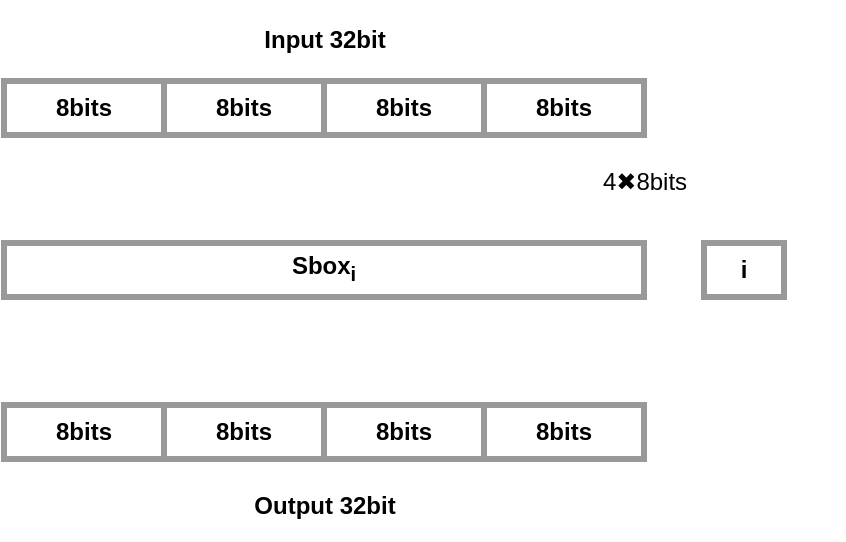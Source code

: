 <mxfile>
    <diagram id="XoIxlh2rlKOLlVUVnwRR" name="sbox">
        <mxGraphModel dx="468" dy="364" grid="1" gridSize="10" guides="1" tooltips="1" connect="1" arrows="1" fold="1" page="1" pageScale="1" pageWidth="827" pageHeight="1169" math="0" shadow="0">
            <root>
                <mxCell id="4TLbXSEBGWxuBGP1JsOU-0"/>
                <mxCell id="4TLbXSEBGWxuBGP1JsOU-1" parent="4TLbXSEBGWxuBGP1JsOU-0"/>
                <mxCell id="F6zRaurLQYgT27KF4blW-13" value="" style="group" vertex="1" connectable="0" parent="4TLbXSEBGWxuBGP1JsOU-1">
                    <mxGeometry x="320" y="50" width="420" height="270" as="geometry"/>
                </mxCell>
                <mxCell id="9" value="" style="endArrow=classic;html=1;strokeColor=#FFFFFF;strokeWidth=2;fontSize=12;fontColor=#FFFFFF;exitX=0.5;exitY=1;exitDx=0;exitDy=0;verticalAlign=middle;" parent="F6zRaurLQYgT27KF4blW-13" edge="1">
                    <mxGeometry x="-0.14" y="121.5" width="100" height="67.5" as="geometry">
                        <mxPoint x="39.52" y="148.5" as="sourcePoint"/>
                        <mxPoint x="39.52" y="202.5" as="targetPoint"/>
                    </mxGeometry>
                </mxCell>
                <mxCell id="10" value="" style="endArrow=classic;html=1;strokeColor=#FFFFFF;strokeWidth=2;fontSize=12;fontColor=#FFFFFF;exitX=0.5;exitY=1;exitDx=0;exitDy=0;verticalAlign=middle;" parent="F6zRaurLQYgT27KF4blW-13" edge="1">
                    <mxGeometry x="79.86" y="121.5" width="100" height="67.5" as="geometry">
                        <mxPoint x="119.52" y="148.5" as="sourcePoint"/>
                        <mxPoint x="119.52" y="202.5" as="targetPoint"/>
                    </mxGeometry>
                </mxCell>
                <mxCell id="11" value="" style="endArrow=classic;html=1;strokeColor=#FFFFFF;strokeWidth=2;fontSize=12;fontColor=#FFFFFF;exitX=0.5;exitY=1;exitDx=0;exitDy=0;verticalAlign=middle;" parent="F6zRaurLQYgT27KF4blW-13" edge="1">
                    <mxGeometry x="159.86" y="121.5" width="100" height="67.5" as="geometry">
                        <mxPoint x="199.52" y="148.5" as="sourcePoint"/>
                        <mxPoint x="199.52" y="202.5" as="targetPoint"/>
                    </mxGeometry>
                </mxCell>
                <mxCell id="12" value="" style="endArrow=classic;html=1;strokeColor=#FFFFFF;strokeWidth=2;fontSize=12;fontColor=#FFFFFF;exitX=0.5;exitY=1;exitDx=0;exitDy=0;verticalAlign=middle;" parent="F6zRaurLQYgT27KF4blW-13" edge="1">
                    <mxGeometry x="239.86" y="121.5" width="100" height="67.5" as="geometry">
                        <mxPoint x="279.52" y="148.5" as="sourcePoint"/>
                        <mxPoint x="279.52" y="202.5" as="targetPoint"/>
                    </mxGeometry>
                </mxCell>
                <mxCell id="QC3Ma4_8gPWblB5wmnyA-1" value="" style="endArrow=classic;html=1;strokeColor=#FFFFFF;strokeWidth=2;fontSize=12;fontColor=#FFFFFF;exitX=0.5;exitY=1;exitDx=0;exitDy=0;verticalAlign=middle;" parent="F6zRaurLQYgT27KF4blW-13" edge="1">
                    <mxGeometry x="0.34" y="40.5" width="100" height="67.5" as="geometry">
                        <mxPoint x="40.0" y="67.5" as="sourcePoint"/>
                        <mxPoint x="40" y="121.5" as="targetPoint"/>
                    </mxGeometry>
                </mxCell>
                <mxCell id="rXIuhMBb3RFu1Folmwmf-2" value="" style="endArrow=classic;html=1;strokeColor=#FFFFFF;strokeWidth=2;fontSize=12;fontColor=#FFFFFF;exitX=0.5;exitY=1;exitDx=0;exitDy=0;verticalAlign=middle;" parent="F6zRaurLQYgT27KF4blW-13" edge="1">
                    <mxGeometry x="80.34" y="40.5" width="100" height="67.5" as="geometry">
                        <mxPoint x="120.0" y="67.5" as="sourcePoint"/>
                        <mxPoint x="120" y="121.5" as="targetPoint"/>
                    </mxGeometry>
                </mxCell>
                <mxCell id="rXIuhMBb3RFu1Folmwmf-4" value="" style="endArrow=classic;html=1;strokeColor=#FFFFFF;strokeWidth=2;fontSize=12;fontColor=#FFFFFF;exitX=0.5;exitY=1;exitDx=0;exitDy=0;verticalAlign=middle;" parent="F6zRaurLQYgT27KF4blW-13" edge="1">
                    <mxGeometry x="160.34" y="40.5" width="100" height="67.5" as="geometry">
                        <mxPoint x="200.0" y="67.5" as="sourcePoint"/>
                        <mxPoint x="200" y="121.5" as="targetPoint"/>
                    </mxGeometry>
                </mxCell>
                <mxCell id="rXIuhMBb3RFu1Folmwmf-6" value="" style="endArrow=classic;html=1;strokeColor=#FFFFFF;strokeWidth=2;fontSize=12;fontColor=#FFFFFF;exitX=0.5;exitY=1;exitDx=0;exitDy=0;verticalAlign=middle;" parent="F6zRaurLQYgT27KF4blW-13" edge="1">
                    <mxGeometry x="240.34" y="40.5" width="100" height="67.5" as="geometry">
                        <mxPoint x="280.0" y="67.5" as="sourcePoint"/>
                        <mxPoint x="280" y="121.5" as="targetPoint"/>
                    </mxGeometry>
                </mxCell>
                <mxCell id="QC3Ma4_8gPWblB5wmnyA-6" value="&lt;div style=&quot;font-size: 12px ; line-height: 19px&quot;&gt;8bits&lt;/div&gt;" style="rounded=0;whiteSpace=wrap;html=1;fontSize=12;strokeWidth=3;fontStyle=1;strokeColor=#999999;labelBackgroundColor=none;verticalAlign=middle;" parent="F6zRaurLQYgT27KF4blW-13" vertex="1">
                    <mxGeometry y="40.5" width="80" height="27" as="geometry"/>
                </mxCell>
                <mxCell id="rXIuhMBb3RFu1Folmwmf-0" value="" style="endArrow=classic;html=1;strokeColor=#FFFFFF;strokeWidth=2;fontSize=12;fontColor=#FFFFFF;verticalAlign=middle;entryX=1;entryY=0.5;entryDx=0;entryDy=0;exitX=0;exitY=0.5;exitDx=0;exitDy=0;" parent="F6zRaurLQYgT27KF4blW-13" target="rXIuhMBb3RFu1Folmwmf-9" edge="1" source="rXIuhMBb3RFu1Folmwmf-8">
                    <mxGeometry x="260.34" y="53.676" width="100" height="67.5" as="geometry">
                        <mxPoint x="380" y="135.0" as="sourcePoint"/>
                        <mxPoint x="400" y="134.676" as="targetPoint"/>
                    </mxGeometry>
                </mxCell>
                <mxCell id="rXIuhMBb3RFu1Folmwmf-8" value="&lt;div style=&quot;font-size: 12px ; line-height: 19px&quot;&gt;i&lt;/div&gt;" style="rounded=0;whiteSpace=wrap;html=1;fontSize=12;strokeWidth=3;fontStyle=1;strokeColor=#999999;labelBackgroundColor=none;verticalAlign=middle;horizontal=1;" parent="F6zRaurLQYgT27KF4blW-13" vertex="1">
                    <mxGeometry x="350" y="121.5" width="40" height="27" as="geometry"/>
                </mxCell>
                <mxCell id="rXIuhMBb3RFu1Folmwmf-9" value="&lt;div style=&quot;font-size: 12px ; line-height: 19px&quot;&gt;Sbox&lt;sub&gt;i&lt;/sub&gt;&lt;/div&gt;" style="rounded=0;whiteSpace=wrap;html=1;fontSize=12;strokeWidth=3;fontStyle=1;strokeColor=#999999;labelBackgroundColor=none;verticalAlign=middle;horizontal=1;" parent="F6zRaurLQYgT27KF4blW-13" vertex="1">
                    <mxGeometry y="121.5" width="320" height="27" as="geometry"/>
                </mxCell>
                <mxCell id="rXIuhMBb3RFu1Folmwmf-21" value="4✖8bits" style="text;html=1;align=center;verticalAlign=middle;resizable=0;points=[];autosize=1;" parent="F6zRaurLQYgT27KF4blW-13" vertex="1">
                    <mxGeometry x="290.0" y="81" width="60" height="20" as="geometry"/>
                </mxCell>
                <mxCell id="0" value="&lt;span style=&quot;font-weight: 700&quot;&gt;Input 32bit&lt;/span&gt;" style="text;html=1;align=center;verticalAlign=middle;resizable=0;points=[];autosize=1;strokeColor=none;labelBorderColor=#FFFFFF;labelBackgroundColor=#ffffff;fontColor=#000000;" parent="F6zRaurLQYgT27KF4blW-13" vertex="1">
                    <mxGeometry x="120" y="10" width="80" height="20" as="geometry"/>
                </mxCell>
                <mxCell id="1" value="&lt;div style=&quot;font-size: 12px ; line-height: 19px&quot;&gt;8bits&lt;br&gt;&lt;/div&gt;" style="rounded=0;whiteSpace=wrap;html=1;fontSize=12;strokeWidth=3;fontStyle=1;strokeColor=#999999;labelBackgroundColor=none;verticalAlign=middle;" parent="F6zRaurLQYgT27KF4blW-13" vertex="1">
                    <mxGeometry x="80" y="40.5" width="80" height="27" as="geometry"/>
                </mxCell>
                <mxCell id="2" value="&lt;div style=&quot;font-size: 12px ; line-height: 19px&quot;&gt;8bits&lt;br&gt;&lt;/div&gt;" style="rounded=0;whiteSpace=wrap;html=1;fontSize=12;strokeWidth=3;fontStyle=1;strokeColor=#999999;labelBackgroundColor=none;verticalAlign=middle;" parent="F6zRaurLQYgT27KF4blW-13" vertex="1">
                    <mxGeometry x="160" y="40.5" width="80" height="27" as="geometry"/>
                </mxCell>
                <mxCell id="3" value="&lt;div style=&quot;font-size: 12px ; line-height: 19px&quot;&gt;8bits&lt;br&gt;&lt;/div&gt;" style="rounded=0;whiteSpace=wrap;html=1;fontSize=12;strokeWidth=3;fontStyle=1;strokeColor=#999999;labelBackgroundColor=none;verticalAlign=middle;" parent="F6zRaurLQYgT27KF4blW-13" vertex="1">
                    <mxGeometry x="240" y="40.5" width="80" height="27" as="geometry"/>
                </mxCell>
                <mxCell id="4" value="&lt;div style=&quot;font-size: 12px ; line-height: 19px&quot;&gt;8bits&lt;/div&gt;" style="rounded=0;whiteSpace=wrap;html=1;fontSize=12;strokeWidth=3;fontStyle=1;strokeColor=#999999;labelBackgroundColor=none;verticalAlign=middle;" parent="F6zRaurLQYgT27KF4blW-13" vertex="1">
                    <mxGeometry y="202.5" width="80" height="27" as="geometry"/>
                </mxCell>
                <mxCell id="5" value="&lt;div style=&quot;font-size: 12px ; line-height: 19px&quot;&gt;8bits&lt;br&gt;&lt;/div&gt;" style="rounded=0;whiteSpace=wrap;html=1;fontSize=12;strokeWidth=3;fontStyle=1;strokeColor=#999999;labelBackgroundColor=none;verticalAlign=middle;" parent="F6zRaurLQYgT27KF4blW-13" vertex="1">
                    <mxGeometry x="80" y="202.5" width="80" height="27" as="geometry"/>
                </mxCell>
                <mxCell id="6" value="&lt;div style=&quot;font-size: 12px ; line-height: 19px&quot;&gt;8bits&lt;br&gt;&lt;/div&gt;" style="rounded=0;whiteSpace=wrap;html=1;fontSize=12;strokeWidth=3;fontStyle=1;strokeColor=#999999;labelBackgroundColor=none;verticalAlign=middle;" parent="F6zRaurLQYgT27KF4blW-13" vertex="1">
                    <mxGeometry x="160" y="202.5" width="80" height="27" as="geometry"/>
                </mxCell>
                <mxCell id="7" value="&lt;div style=&quot;font-size: 12px ; line-height: 19px&quot;&gt;8bits&lt;br&gt;&lt;/div&gt;" style="rounded=0;whiteSpace=wrap;html=1;fontSize=12;strokeWidth=3;fontStyle=1;strokeColor=#999999;labelBackgroundColor=none;verticalAlign=middle;" parent="F6zRaurLQYgT27KF4blW-13" vertex="1">
                    <mxGeometry x="240" y="202.5" width="80" height="27" as="geometry"/>
                </mxCell>
                <mxCell id="13" value="&lt;span style=&quot;font-weight: 700&quot;&gt;Output 32bit&lt;/span&gt;" style="text;html=1;align=center;verticalAlign=middle;resizable=0;points=[];autosize=1;strokeColor=none;labelBorderColor=#FFFFFF;labelBackgroundColor=#ffffff;fontColor=#000000;" parent="F6zRaurLQYgT27KF4blW-13" vertex="1">
                    <mxGeometry x="115" y="243.0" width="90" height="20" as="geometry"/>
                </mxCell>
            </root>
        </mxGraphModel>
    </diagram>
    <diagram id="fEF-CpYHzhWyRua9MZdi" name="KeyHash">
        <mxGraphModel dx="561" dy="437" grid="1" gridSize="10" guides="1" tooltips="1" connect="1" arrows="1" fold="1" page="1" pageScale="1" pageWidth="827" pageHeight="1169" math="0" shadow="0">
            <root>
                <mxCell id="T8ddxWDzVPvkbGuIRAgN-0"/>
                <mxCell id="T8ddxWDzVPvkbGuIRAgN-1" parent="T8ddxWDzVPvkbGuIRAgN-0"/>
                <mxCell id="T8ddxWDzVPvkbGuIRAgN-2" value="" style="edgeStyle=orthogonalEdgeStyle;rounded=0;orthogonalLoop=1;jettySize=auto;html=1;fontSize=16;strokeWidth=3;fontStyle=1;strokeColor=#999999;" parent="T8ddxWDzVPvkbGuIRAgN-1" source="T8ddxWDzVPvkbGuIRAgN-22" target="T8ddxWDzVPvkbGuIRAgN-9" edge="1">
                    <mxGeometry relative="1" as="geometry">
                        <Array as="points">
                            <mxPoint x="230" y="140"/>
                            <mxPoint x="230" y="140"/>
                        </Array>
                    </mxGeometry>
                </mxCell>
                <mxCell id="T8ddxWDzVPvkbGuIRAgN-3" value="" style="edgeStyle=orthogonalEdgeStyle;rounded=0;orthogonalLoop=1;jettySize=auto;html=1;fontSize=16;strokeWidth=3;fontStyle=1;strokeColor=#999999;" parent="T8ddxWDzVPvkbGuIRAgN-1" source="T8ddxWDzVPvkbGuIRAgN-9" edge="1">
                    <mxGeometry relative="1" as="geometry">
                        <mxPoint x="230" y="240" as="targetPoint"/>
                    </mxGeometry>
                </mxCell>
                <mxCell id="T8ddxWDzVPvkbGuIRAgN-4" value="" style="edgeStyle=orthogonalEdgeStyle;rounded=0;orthogonalLoop=1;jettySize=auto;html=1;fontSize=16;strokeWidth=3;fontStyle=1;strokeColor=#999999;" parent="T8ddxWDzVPvkbGuIRAgN-1" source="T8ddxWDzVPvkbGuIRAgN-5" target="T8ddxWDzVPvkbGuIRAgN-9" edge="1">
                    <mxGeometry relative="1" as="geometry"/>
                </mxCell>
                <mxCell id="T8ddxWDzVPvkbGuIRAgN-5" value="M&lt;sub style=&quot;font-size: 16px;&quot;&gt;i&lt;/sub&gt;" style="rounded=0;whiteSpace=wrap;html=1;fontSize=16;strokeWidth=3;fontStyle=1;strokeColor=#999999;" parent="T8ddxWDzVPvkbGuIRAgN-1" vertex="1">
                    <mxGeometry x="140" y="160" width="40" height="40" as="geometry"/>
                </mxCell>
                <mxCell id="T8ddxWDzVPvkbGuIRAgN-6" value="" style="edgeStyle=orthogonalEdgeStyle;rounded=0;orthogonalLoop=1;jettySize=auto;html=1;fontSize=16;strokeWidth=3;fontStyle=1;strokeColor=#999999;" parent="T8ddxWDzVPvkbGuIRAgN-1" source="T8ddxWDzVPvkbGuIRAgN-7" edge="1">
                    <mxGeometry relative="1" as="geometry">
                        <mxPoint x="210" y="260" as="targetPoint"/>
                    </mxGeometry>
                </mxCell>
                <mxCell id="T8ddxWDzVPvkbGuIRAgN-7" value="K&lt;sub style=&quot;font-size: 16px;&quot;&gt;i&lt;/sub&gt;" style="rounded=0;whiteSpace=wrap;html=1;fontSize=16;strokeWidth=3;fontStyle=1;strokeColor=#999999;" parent="T8ddxWDzVPvkbGuIRAgN-1" vertex="1">
                    <mxGeometry x="140" y="240" width="40" height="40" as="geometry"/>
                </mxCell>
                <mxCell id="T8ddxWDzVPvkbGuIRAgN-8" value="" style="group;fontSize=16;strokeWidth=3;fontStyle=1" parent="T8ddxWDzVPvkbGuIRAgN-1" vertex="1" connectable="0">
                    <mxGeometry x="210" y="160" width="40" height="40" as="geometry"/>
                </mxCell>
                <mxCell id="T8ddxWDzVPvkbGuIRAgN-9" value="" style="rounded=0;whiteSpace=wrap;html=1;strokeWidth=3;strokeColor=#FF3333;fontSize=16;fontStyle=1" parent="T8ddxWDzVPvkbGuIRAgN-8" vertex="1">
                    <mxGeometry width="40" height="40" as="geometry"/>
                </mxCell>
                <mxCell id="T8ddxWDzVPvkbGuIRAgN-10" value="" style="endArrow=none;html=1;exitX=0;exitY=0.5;exitDx=0;exitDy=0;entryX=1;entryY=0.5;entryDx=0;entryDy=0;strokeWidth=3;strokeColor=#FF3333;fontSize=16;fontStyle=1" parent="T8ddxWDzVPvkbGuIRAgN-8" source="T8ddxWDzVPvkbGuIRAgN-9" target="T8ddxWDzVPvkbGuIRAgN-9" edge="1">
                    <mxGeometry width="50" height="50" relative="1" as="geometry">
                        <mxPoint x="170" y="40" as="sourcePoint"/>
                        <mxPoint x="220" y="-10" as="targetPoint"/>
                    </mxGeometry>
                </mxCell>
                <mxCell id="T8ddxWDzVPvkbGuIRAgN-11" value="" style="endArrow=none;html=1;exitX=0.5;exitY=0;exitDx=0;exitDy=0;entryX=0.5;entryY=1;entryDx=0;entryDy=0;strokeWidth=3;strokeColor=#FF3333;fontSize=16;fontStyle=1" parent="T8ddxWDzVPvkbGuIRAgN-8" source="T8ddxWDzVPvkbGuIRAgN-9" target="T8ddxWDzVPvkbGuIRAgN-9" edge="1">
                    <mxGeometry width="50" height="50" relative="1" as="geometry">
                        <mxPoint x="10" y="30" as="sourcePoint"/>
                        <mxPoint x="50" y="30" as="targetPoint"/>
                    </mxGeometry>
                </mxCell>
                <mxCell id="T8ddxWDzVPvkbGuIRAgN-12" value="" style="group;fontSize=16;strokeWidth=3;fontStyle=1" parent="T8ddxWDzVPvkbGuIRAgN-1" vertex="1" connectable="0">
                    <mxGeometry x="210" y="240" width="40" height="40" as="geometry"/>
                </mxCell>
                <mxCell id="T8ddxWDzVPvkbGuIRAgN-13" value="" style="rounded=0;whiteSpace=wrap;html=1;strokeWidth=3;strokeColor=#FF3333;fontSize=16;fontStyle=1" parent="T8ddxWDzVPvkbGuIRAgN-12" vertex="1">
                    <mxGeometry width="40" height="40" as="geometry"/>
                </mxCell>
                <mxCell id="T8ddxWDzVPvkbGuIRAgN-14" value="" style="endArrow=none;html=1;exitX=0;exitY=0.5;exitDx=0;exitDy=0;entryX=1;entryY=0.5;entryDx=0;entryDy=0;strokeWidth=3;strokeColor=#FF3333;fontSize=16;fontStyle=1" parent="T8ddxWDzVPvkbGuIRAgN-12" source="T8ddxWDzVPvkbGuIRAgN-13" target="T8ddxWDzVPvkbGuIRAgN-13" edge="1">
                    <mxGeometry width="50" height="50" relative="1" as="geometry">
                        <mxPoint x="170" y="40" as="sourcePoint"/>
                        <mxPoint x="220" y="-10" as="targetPoint"/>
                    </mxGeometry>
                </mxCell>
                <mxCell id="T8ddxWDzVPvkbGuIRAgN-15" value="" style="endArrow=none;html=1;exitX=0.5;exitY=0;exitDx=0;exitDy=0;entryX=0.5;entryY=1;entryDx=0;entryDy=0;strokeWidth=3;strokeColor=#FF3333;fontSize=16;fontStyle=1" parent="T8ddxWDzVPvkbGuIRAgN-12" source="T8ddxWDzVPvkbGuIRAgN-13" target="T8ddxWDzVPvkbGuIRAgN-13" edge="1">
                    <mxGeometry width="50" height="50" relative="1" as="geometry">
                        <mxPoint x="10" y="30" as="sourcePoint"/>
                        <mxPoint x="50" y="30" as="targetPoint"/>
                    </mxGeometry>
                </mxCell>
                <mxCell id="T8ddxWDzVPvkbGuIRAgN-16" style="edgeStyle=orthogonalEdgeStyle;rounded=0;orthogonalLoop=1;jettySize=auto;html=1;strokeWidth=3;fontSize=16;fontStyle=1;strokeColor=#999999;" parent="T8ddxWDzVPvkbGuIRAgN-1" source="T8ddxWDzVPvkbGuIRAgN-17" edge="1">
                    <mxGeometry relative="1" as="geometry">
                        <mxPoint x="250" y="180" as="targetPoint"/>
                        <Array as="points">
                            <mxPoint x="250" y="180"/>
                            <mxPoint x="250" y="180"/>
                        </Array>
                    </mxGeometry>
                </mxCell>
                <mxCell id="T8ddxWDzVPvkbGuIRAgN-17" value="F" style="rounded=0;whiteSpace=wrap;html=1;fontSize=16;strokeWidth=3;fontStyle=1;strokeColor=#999999;" parent="T8ddxWDzVPvkbGuIRAgN-1" vertex="1">
                    <mxGeometry x="280" y="160" width="40" height="40" as="geometry"/>
                </mxCell>
                <mxCell id="T8ddxWDzVPvkbGuIRAgN-18" value="&amp;gt;&amp;gt;&amp;gt;" style="rounded=0;whiteSpace=wrap;html=1;fontSize=16;strokeWidth=3;fontStyle=1;strokeColor=#999999;" parent="T8ddxWDzVPvkbGuIRAgN-1" vertex="1">
                    <mxGeometry x="210" y="320" width="40" height="40" as="geometry"/>
                </mxCell>
                <mxCell id="T8ddxWDzVPvkbGuIRAgN-19" style="edgeStyle=orthogonalEdgeStyle;rounded=0;orthogonalLoop=1;jettySize=auto;html=1;entryX=0.5;entryY=0;entryDx=0;entryDy=0;fontSize=16;fontColor=#3333FF;strokeWidth=3;fontStyle=1;strokeColor=#999999;" parent="T8ddxWDzVPvkbGuIRAgN-1" source="T8ddxWDzVPvkbGuIRAgN-13" target="T8ddxWDzVPvkbGuIRAgN-18" edge="1">
                    <mxGeometry relative="1" as="geometry"/>
                </mxCell>
                <mxCell id="T8ddxWDzVPvkbGuIRAgN-20" value="" style="endArrow=classic;html=1;fontSize=16;fontColor=#3333FF;strokeWidth=3;entryX=0.5;entryY=0;entryDx=0;entryDy=0;exitX=0.5;exitY=1;exitDx=0;exitDy=0;rounded=0;fontStyle=1;strokeColor=#999999;" parent="T8ddxWDzVPvkbGuIRAgN-1" source="T8ddxWDzVPvkbGuIRAgN-18" edge="1">
                    <mxGeometry width="50" height="50" relative="1" as="geometry">
                        <mxPoint x="360" y="200" as="sourcePoint"/>
                        <mxPoint x="320" y="440" as="targetPoint"/>
                        <Array as="points">
                            <mxPoint x="230" y="380"/>
                            <mxPoint x="320" y="380"/>
                        </Array>
                    </mxGeometry>
                </mxCell>
                <mxCell id="T8ddxWDzVPvkbGuIRAgN-21" value="" style="group" parent="T8ddxWDzVPvkbGuIRAgN-1" vertex="1" connectable="0">
                    <mxGeometry x="200" y="80" width="320" height="40" as="geometry"/>
                </mxCell>
                <mxCell id="T8ddxWDzVPvkbGuIRAgN-22" value="A" style="rounded=0;whiteSpace=wrap;html=1;fontSize=16;strokeWidth=3;fontStyle=1;strokeColor=#999999;" parent="T8ddxWDzVPvkbGuIRAgN-21" vertex="1">
                    <mxGeometry width="80" height="40" as="geometry"/>
                </mxCell>
                <mxCell id="T8ddxWDzVPvkbGuIRAgN-23" value="B" style="rounded=0;whiteSpace=wrap;html=1;fontSize=16;strokeWidth=3;fontStyle=1;strokeColor=#999999;" parent="T8ddxWDzVPvkbGuIRAgN-21" vertex="1">
                    <mxGeometry x="80" width="80" height="40" as="geometry"/>
                </mxCell>
                <mxCell id="T8ddxWDzVPvkbGuIRAgN-24" value="C" style="rounded=0;whiteSpace=wrap;html=1;fontSize=16;strokeWidth=3;fontStyle=1;strokeColor=#999999;" parent="T8ddxWDzVPvkbGuIRAgN-21" vertex="1">
                    <mxGeometry x="160" width="80" height="40" as="geometry"/>
                </mxCell>
                <mxCell id="T8ddxWDzVPvkbGuIRAgN-25" value="D" style="rounded=0;whiteSpace=wrap;html=1;fontSize=16;strokeWidth=3;fontStyle=1;strokeColor=#999999;" parent="T8ddxWDzVPvkbGuIRAgN-21" vertex="1">
                    <mxGeometry x="240" width="80" height="40" as="geometry"/>
                </mxCell>
                <mxCell id="T8ddxWDzVPvkbGuIRAgN-26" value="" style="group" parent="T8ddxWDzVPvkbGuIRAgN-1" vertex="1" connectable="0">
                    <mxGeometry x="200" y="440" width="320" height="40" as="geometry"/>
                </mxCell>
                <mxCell id="T8ddxWDzVPvkbGuIRAgN-27" value="A" style="rounded=0;whiteSpace=wrap;html=1;fontSize=16;strokeWidth=3;fontStyle=1;strokeColor=#999999;" parent="T8ddxWDzVPvkbGuIRAgN-26" vertex="1">
                    <mxGeometry width="80" height="40" as="geometry"/>
                </mxCell>
                <mxCell id="T8ddxWDzVPvkbGuIRAgN-28" value="B" style="rounded=0;whiteSpace=wrap;html=1;fontSize=16;strokeWidth=3;fontStyle=1;strokeColor=#999999;" parent="T8ddxWDzVPvkbGuIRAgN-26" vertex="1">
                    <mxGeometry x="80" width="80" height="40" as="geometry"/>
                </mxCell>
                <mxCell id="T8ddxWDzVPvkbGuIRAgN-29" value="C" style="rounded=0;whiteSpace=wrap;html=1;fontSize=16;strokeWidth=3;fontStyle=1;strokeColor=#999999;" parent="T8ddxWDzVPvkbGuIRAgN-26" vertex="1">
                    <mxGeometry x="160" width="80" height="40" as="geometry"/>
                </mxCell>
                <mxCell id="T8ddxWDzVPvkbGuIRAgN-30" value="D" style="rounded=0;whiteSpace=wrap;html=1;fontSize=16;strokeWidth=3;fontStyle=1;strokeColor=#999999;" parent="T8ddxWDzVPvkbGuIRAgN-26" vertex="1">
                    <mxGeometry x="240" width="80" height="40" as="geometry"/>
                </mxCell>
                <mxCell id="T8ddxWDzVPvkbGuIRAgN-31" value="" style="group" parent="T8ddxWDzVPvkbGuIRAgN-1" vertex="1" connectable="0">
                    <mxGeometry x="240" y="400" width="240" as="geometry"/>
                </mxCell>
                <mxCell id="T8ddxWDzVPvkbGuIRAgN-32" style="edgeStyle=orthogonalEdgeStyle;rounded=0;orthogonalLoop=1;jettySize=auto;html=1;exitX=0.5;exitY=1;exitDx=0;exitDy=0;entryX=1;entryY=0.25;entryDx=0;entryDy=0;strokeWidth=3;fontSize=16;strokeColor=#A680B8;fontStyle=1" parent="T8ddxWDzVPvkbGuIRAgN-31" source="T8ddxWDzVPvkbGuIRAgN-25" target="T8ddxWDzVPvkbGuIRAgN-17" edge="1">
                    <mxGeometry relative="1" as="geometry"/>
                </mxCell>
                <mxCell id="T8ddxWDzVPvkbGuIRAgN-33" value="" style="endArrow=classic;html=1;fontSize=16;fontColor=#3333FF;strokeWidth=3;strokeColor=#A680B8;rounded=0;fontStyle=1" parent="T8ddxWDzVPvkbGuIRAgN-31" edge="1">
                    <mxGeometry width="50" height="50" relative="1" as="geometry">
                        <mxPoint x="240" y="-230" as="sourcePoint"/>
                        <mxPoint y="37" as="targetPoint"/>
                        <Array as="points">
                            <mxPoint x="240"/>
                            <mxPoint/>
                        </Array>
                    </mxGeometry>
                </mxCell>
                <mxCell id="T8ddxWDzVPvkbGuIRAgN-34" value="" style="group" parent="T8ddxWDzVPvkbGuIRAgN-1" vertex="1" connectable="0">
                    <mxGeometry x="400" y="180" width="100" height="140" as="geometry"/>
                </mxCell>
                <mxCell id="T8ddxWDzVPvkbGuIRAgN-35" style="edgeStyle=orthogonalEdgeStyle;rounded=0;orthogonalLoop=1;jettySize=auto;html=1;entryX=1;entryY=0.5;entryDx=0;entryDy=0;strokeWidth=3;fontSize=16;strokeColor=#FFD966;fontStyle=1" parent="T8ddxWDzVPvkbGuIRAgN-34" source="T8ddxWDzVPvkbGuIRAgN-24" target="T8ddxWDzVPvkbGuIRAgN-17" edge="1">
                    <mxGeometry relative="1" as="geometry">
                        <Array as="points">
                            <mxPoint/>
                        </Array>
                    </mxGeometry>
                </mxCell>
                <mxCell id="T8ddxWDzVPvkbGuIRAgN-36" value="" style="endArrow=classic;html=1;fontSize=16;fontColor=#3333FF;strokeWidth=3;strokeColor=#FFD966;entryX=0.75;entryY=0;entryDx=0;entryDy=0;rounded=0;fontStyle=1" parent="T8ddxWDzVPvkbGuIRAgN-34" target="T8ddxWDzVPvkbGuIRAgN-30" edge="1">
                    <mxGeometry width="50" height="50" relative="1" as="geometry">
                        <mxPoint as="sourcePoint"/>
                        <mxPoint x="130" y="260" as="targetPoint"/>
                        <Array as="points">
                            <mxPoint y="140"/>
                            <mxPoint x="100" y="140"/>
                        </Array>
                    </mxGeometry>
                </mxCell>
                <mxCell id="T8ddxWDzVPvkbGuIRAgN-37" value="" style="group" parent="T8ddxWDzVPvkbGuIRAgN-1" vertex="1" connectable="0">
                    <mxGeometry x="350" y="190" width="60" height="150" as="geometry"/>
                </mxCell>
                <mxCell id="T8ddxWDzVPvkbGuIRAgN-38" style="edgeStyle=orthogonalEdgeStyle;rounded=0;orthogonalLoop=1;jettySize=auto;html=1;entryX=1;entryY=0.75;entryDx=0;entryDy=0;strokeWidth=3;fontSize=16;strokeColor=#67AB9F;fontStyle=1" parent="T8ddxWDzVPvkbGuIRAgN-37" source="T8ddxWDzVPvkbGuIRAgN-23" target="T8ddxWDzVPvkbGuIRAgN-17" edge="1">
                    <mxGeometry relative="1" as="geometry">
                        <Array as="points">
                            <mxPoint/>
                        </Array>
                    </mxGeometry>
                </mxCell>
                <mxCell id="T8ddxWDzVPvkbGuIRAgN-39" value="" style="endArrow=classic;html=1;fontSize=16;fontColor=#3333FF;strokeWidth=3;entryX=0.25;entryY=0;entryDx=0;entryDy=0;rounded=0;strokeColor=#67AB9F;fontStyle=1" parent="T8ddxWDzVPvkbGuIRAgN-37" edge="1">
                    <mxGeometry width="50" height="50" relative="1" as="geometry">
                        <mxPoint as="sourcePoint"/>
                        <mxPoint x="60" y="250" as="targetPoint"/>
                        <Array as="points">
                            <mxPoint y="150"/>
                            <mxPoint x="60" y="150"/>
                        </Array>
                    </mxGeometry>
                </mxCell>
                <mxCell id="T8ddxWDzVPvkbGuIRAgN-40" value="" style="endArrow=classic;html=1;fontSize=16;fontColor=#3333FF;strokeWidth=3;entryX=1;entryY=0.5;entryDx=0;entryDy=0;rounded=0;strokeColor=#67AB9F;fontStyle=1" parent="T8ddxWDzVPvkbGuIRAgN-37" target="T8ddxWDzVPvkbGuIRAgN-18" edge="1">
                    <mxGeometry width="50" height="50" relative="1" as="geometry">
                        <mxPoint as="sourcePoint"/>
                        <mxPoint x="20" y="90" as="targetPoint"/>
                        <Array as="points">
                            <mxPoint y="150"/>
                        </Array>
                    </mxGeometry>
                </mxCell>
            </root>
        </mxGraphModel>
    </diagram>
    <diagram id="niaexS_6S1hR7J3bZ66Z" name="Feistel">
        &#xa;
        <mxGraphModel dx="561" dy="437" grid="1" gridSize="10" guides="1" tooltips="1" connect="1" arrows="1" fold="1" page="1" pageScale="1" pageWidth="827" pageHeight="1169" math="0" shadow="0">
            &#xa;
            <root>
                &#xa;
                <mxCell id="0"/>
                &#xa;
                <mxCell id="1" parent="0"/>
                &#xa;
                <mxCell id="57" style="edgeStyle=orthogonalEdgeStyle;rounded=0;orthogonalLoop=1;jettySize=auto;html=1;strokeColor=#FFFFFF;strokeWidth=2;entryX=1;entryY=0.5;entryDx=0;entryDy=0;" parent="1" source="54" target="45" edge="1">
                    &#xa;
                    <mxGeometry relative="1" as="geometry">
                        &#xa;
                        <mxPoint x="230" y="160" as="targetPoint"/>
                        &#xa;
                        <Array as="points">
                            &#xa;
                            <mxPoint x="270" y="170"/>
                            &#xa;
                            <mxPoint x="270" y="170"/>
                            &#xa;
                        </Array>
                        &#xa;
                    </mxGeometry>
                    &#xa;
                </mxCell>
                &#xa;
                <mxCell id="63" style="edgeStyle=orthogonalEdgeStyle;rounded=0;orthogonalLoop=1;jettySize=auto;html=1;strokeColor=#FFFFFF;strokeWidth=2;entryX=1;entryY=0.5;entryDx=0;entryDy=0;" parent="1" source="64" target="67" edge="1">
                    &#xa;
                    <mxGeometry relative="1" as="geometry">
                        &#xa;
                        <mxPoint x="230" y="255" as="targetPoint"/>
                        &#xa;
                        <Array as="points"/>
                        &#xa;
                    </mxGeometry>
                    &#xa;
                </mxCell>
                &#xa;
                <mxCell id="66" value="" style="group" parent="1" vertex="1" connectable="0">
                    &#xa;
                    <mxGeometry x="230" y="270" width="20" height="20" as="geometry"/>
                    &#xa;
                </mxCell>
                &#xa;
                <mxCell id="67" value="" style="ellipse;whiteSpace=wrap;html=1;aspect=fixed;strokeColor=#FF3333;strokeWidth=2;" parent="66" vertex="1">
                    &#xa;
                    <mxGeometry width="20" height="20" as="geometry"/>
                    &#xa;
                </mxCell>
                &#xa;
                <mxCell id="68" value="" style="endArrow=none;html=1;exitX=0.5;exitY=0;exitDx=0;exitDy=0;entryX=0.5;entryY=1;entryDx=0;entryDy=0;strokeColor=#FF3333;strokeWidth=2;" parent="66" source="67" target="67" edge="1">
                    &#xa;
                    <mxGeometry width="50" height="50" relative="1" as="geometry">
                        &#xa;
                        <mxPoint x="5" y="15" as="sourcePoint"/>
                        &#xa;
                        <mxPoint x="25" y="15" as="targetPoint"/>
                        &#xa;
                    </mxGeometry>
                    &#xa;
                </mxCell>
                &#xa;
                <mxCell id="69" value="" style="endArrow=none;html=1;exitX=0;exitY=0.5;exitDx=0;exitDy=0;entryX=1;entryY=0.5;entryDx=0;entryDy=0;strokeColor=#FF3333;strokeWidth=2;" parent="66" source="67" target="67" edge="1">
                    &#xa;
                    <mxGeometry width="50" height="50" relative="1" as="geometry">
                        &#xa;
                        <mxPoint x="120" y="100" as="sourcePoint"/>
                        &#xa;
                        <mxPoint x="120" y="120" as="targetPoint"/>
                        &#xa;
                    </mxGeometry>
                    &#xa;
                </mxCell>
                &#xa;
                <mxCell id="72" value="" style="endArrow=classic;html=1;strokeColor=#FFFFFF;strokeWidth=2;entryX=0.5;entryY=0;entryDx=0;entryDy=0;rounded=0;" parent="1" target="67" edge="1">
                    &#xa;
                    <mxGeometry width="50" height="50" relative="1" as="geometry">
                        &#xa;
                        <mxPoint x="360" y="170" as="sourcePoint"/>
                        &#xa;
                        <mxPoint x="430" y="180" as="targetPoint"/>
                        &#xa;
                        <Array as="points">
                            &#xa;
                            <mxPoint x="360" y="200"/>
                            &#xa;
                            <mxPoint x="240" y="220"/>
                            &#xa;
                        </Array>
                        &#xa;
                    </mxGeometry>
                    &#xa;
                </mxCell>
                &#xa;
                <mxCell id="73" value="" style="endArrow=classic;html=1;strokeColor=#FFFFFF;strokeWidth=2;entryX=1;entryY=0.5;entryDx=0;entryDy=0;rounded=0;exitX=0.5;exitY=1;exitDx=0;exitDy=0;" parent="1" source="45" target="64" edge="1">
                    &#xa;
                    <mxGeometry width="50" height="50" relative="1" as="geometry">
                        &#xa;
                        <mxPoint x="220" y="180" as="sourcePoint"/>
                        &#xa;
                        <mxPoint x="380" y="290" as="targetPoint"/>
                        &#xa;
                        <Array as="points">
                            &#xa;
                            <mxPoint x="240" y="200"/>
                            &#xa;
                            <mxPoint x="360" y="220"/>
                            &#xa;
                            <mxPoint x="360" y="280"/>
                            &#xa;
                        </Array>
                        &#xa;
                    </mxGeometry>
                    &#xa;
                </mxCell>
                &#xa;
                <mxCell id="45" value="" style="ellipse;whiteSpace=wrap;html=1;aspect=fixed;strokeColor=#FF3333;strokeWidth=2;" parent="1" vertex="1">
                    &#xa;
                    <mxGeometry x="230" y="160" width="20" height="20" as="geometry"/>
                    &#xa;
                </mxCell>
                &#xa;
                <mxCell id="49" value="" style="endArrow=none;html=1;exitX=0.5;exitY=0;exitDx=0;exitDy=0;entryX=0.5;entryY=1;entryDx=0;entryDy=0;strokeColor=#FF3333;strokeWidth=2;" parent="1" source="45" target="45" edge="1">
                    &#xa;
                    <mxGeometry width="50" height="50" relative="1" as="geometry">
                        &#xa;
                        <mxPoint x="215" y="165" as="sourcePoint"/>
                        &#xa;
                        <mxPoint x="235" y="165" as="targetPoint"/>
                        &#xa;
                    </mxGeometry>
                    &#xa;
                </mxCell>
                &#xa;
                <mxCell id="58" value="" style="endArrow=none;html=1;exitX=0;exitY=0.5;exitDx=0;exitDy=0;entryX=1;entryY=0.5;entryDx=0;entryDy=0;strokeColor=#FF3333;strokeWidth=2;" parent="1" source="45" target="45" edge="1">
                    &#xa;
                    <mxGeometry width="50" height="50" relative="1" as="geometry">
                        &#xa;
                        <mxPoint x="330" y="250" as="sourcePoint"/>
                        &#xa;
                        <mxPoint x="330" y="270" as="targetPoint"/>
                        &#xa;
                    </mxGeometry>
                    &#xa;
                </mxCell>
                &#xa;
                <mxCell id="76" style="edgeStyle=orthogonalEdgeStyle;rounded=0;orthogonalLoop=1;jettySize=auto;html=1;entryX=0.5;entryY=0;entryDx=0;entryDy=0;strokeColor=#FFFFFF;strokeWidth=2;" parent="1" source="75" target="54" edge="1">
                    &#xa;
                    <mxGeometry relative="1" as="geometry">
                        &#xa;
                        <Array as="points">
                            &#xa;
                            <mxPoint x="300" y="160"/>
                            &#xa;
                            <mxPoint x="300" y="160"/>
                            &#xa;
                        </Array>
                        &#xa;
                    </mxGeometry>
                    &#xa;
                </mxCell>
                &#xa;
                <mxCell id="79" style="edgeStyle=orthogonalEdgeStyle;rounded=0;orthogonalLoop=1;jettySize=auto;html=1;entryX=0.5;entryY=0;entryDx=0;entryDy=0;strokeColor=#FFFFFF;strokeWidth=2;" parent="1" source="80" edge="1">
                    &#xa;
                    <mxGeometry relative="1" as="geometry">
                        &#xa;
                        <mxPoint x="300" y="270" as="targetPoint"/>
                        &#xa;
                        <Array as="points">
                            &#xa;
                            <mxPoint x="300" y="270"/>
                            &#xa;
                            <mxPoint x="300" y="270"/>
                            &#xa;
                        </Array>
                        &#xa;
                    </mxGeometry>
                    &#xa;
                </mxCell>
                &#xa;
                <mxCell id="81" value="" style="endArrow=classic;html=1;strokeColor=#FFFFFF;strokeWidth=2;entryX=1;entryY=0.5;entryDx=0;entryDy=0;rounded=0;exitX=0.6;exitY=1;exitDx=0;exitDy=0;exitPerimeter=0;" parent="1" source="25" target="54" edge="1">
                    &#xa;
                    <mxGeometry width="50" height="50" relative="1" as="geometry">
                        &#xa;
                        <mxPoint x="360" y="120" as="sourcePoint"/>
                        &#xa;
                        <mxPoint x="420" y="140" as="targetPoint"/>
                        &#xa;
                        <Array as="points">
                            &#xa;
                            <mxPoint x="360" y="170"/>
                            &#xa;
                        </Array>
                        &#xa;
                    </mxGeometry>
                    &#xa;
                </mxCell>
                &#xa;
                <mxCell id="82" value="" style="endArrow=classic;html=1;strokeColor=#FFFFFF;strokeWidth=2;rounded=0;exitX=0.4;exitY=1;exitDx=0;exitDy=0;exitPerimeter=0;" parent="1" source="22" edge="1">
                    &#xa;
                    <mxGeometry width="50" height="50" relative="1" as="geometry">
                        &#xa;
                        <mxPoint x="220" y="110" as="sourcePoint"/>
                        &#xa;
                        <mxPoint x="240" y="160" as="targetPoint"/>
                        &#xa;
                        <Array as="points"/>
                        &#xa;
                    </mxGeometry>
                    &#xa;
                </mxCell>
                &#xa;
                <mxCell id="25" value="R" style="rounded=0;whiteSpace=wrap;html=1;fontSize=16;strokeWidth=3;fontStyle=1;strokeColor=#999999;" parent="1" vertex="1">
                    &#xa;
                    <mxGeometry x="300" y="80" width="100" height="30" as="geometry"/>
                    &#xa;
                </mxCell>
                &#xa;
                <mxCell id="22" value="L" style="rounded=0;whiteSpace=wrap;html=1;fontSize=16;strokeWidth=3;fontStyle=1;strokeColor=#999999;" parent="1" vertex="1">
                    &#xa;
                    <mxGeometry x="200" y="80" width="100" height="30" as="geometry"/>
                    &#xa;
                </mxCell>
                &#xa;
                <mxCell id="54" value="F" style="rounded=0;whiteSpace=wrap;html=1;fontSize=16;strokeWidth=3;fontStyle=1;strokeColor=#999999;" parent="1" vertex="1">
                    &#xa;
                    <mxGeometry x="280" y="160" width="40" height="20" as="geometry"/>
                    &#xa;
                </mxCell>
                &#xa;
                <mxCell id="80" value="k&lt;sub&gt;2&lt;/sub&gt;" style="rounded=0;whiteSpace=wrap;html=1;fontSize=16;strokeWidth=3;fontStyle=1;strokeColor=#999999;" parent="1" vertex="1">
                    &#xa;
                    <mxGeometry x="280" y="230" width="40" height="20" as="geometry"/>
                    &#xa;
                </mxCell>
                &#xa;
                <mxCell id="64" value="F" style="rounded=0;whiteSpace=wrap;html=1;fontSize=16;strokeWidth=3;fontStyle=1;strokeColor=#999999;" parent="1" vertex="1">
                    &#xa;
                    <mxGeometry x="280" y="270" width="40" height="20" as="geometry"/>
                    &#xa;
                </mxCell>
                &#xa;
                <mxCell id="75" value="k&lt;sub&gt;1&lt;/sub&gt;" style="rounded=0;whiteSpace=wrap;html=1;fontSize=16;strokeWidth=3;fontStyle=1;strokeColor=#999999;" parent="1" vertex="1">
                    &#xa;
                    <mxGeometry x="280" y="120" width="40" height="20" as="geometry"/>
                    &#xa;
                </mxCell>
                &#xa;
                <mxCell id="94" value="" style="endArrow=none;html=1;strokeColor=#FFFFFF;strokeWidth=2;rounded=0;endFill=0;exitX=0.5;exitY=1;exitDx=0;exitDy=0;" parent="1" source="67" edge="1">
                    &#xa;
                    <mxGeometry width="50" height="50" relative="1" as="geometry">
                        &#xa;
                        <mxPoint x="220" y="290" as="sourcePoint"/>
                        &#xa;
                        <mxPoint x="360" y="340" as="targetPoint"/>
                        &#xa;
                        <Array as="points">
                            &#xa;
                            <mxPoint x="240" y="310"/>
                            &#xa;
                            <mxPoint x="360" y="330"/>
                            &#xa;
                        </Array>
                        &#xa;
                    </mxGeometry>
                    &#xa;
                </mxCell>
                &#xa;
                <mxCell id="95" value="" style="endArrow=none;html=1;strokeColor=#FFFFFF;strokeWidth=2;rounded=0;endFill=0;" parent="1" edge="1">
                    &#xa;
                    <mxGeometry width="50" height="50" relative="1" as="geometry">
                        &#xa;
                        <mxPoint x="360" y="280" as="sourcePoint"/>
                        &#xa;
                        <mxPoint x="240" y="340" as="targetPoint"/>
                        &#xa;
                        <Array as="points">
                            &#xa;
                            <mxPoint x="360" y="310"/>
                            &#xa;
                            <mxPoint x="240" y="330"/>
                            &#xa;
                        </Array>
                        &#xa;
                    </mxGeometry>
                    &#xa;
                </mxCell>
                &#xa;
                <mxCell id="96" style="edgeStyle=orthogonalEdgeStyle;rounded=0;orthogonalLoop=1;jettySize=auto;html=1;strokeColor=#FFFFFF;strokeWidth=2;entryX=1;entryY=0.5;entryDx=0;entryDy=0;" parent="1" source="103" target="98" edge="1">
                    &#xa;
                    <mxGeometry relative="1" as="geometry">
                        &#xa;
                        <mxPoint x="260" y="410" as="targetPoint"/>
                        &#xa;
                        <Array as="points">
                            &#xa;
                            <mxPoint x="270" y="410"/>
                            &#xa;
                            <mxPoint x="270" y="410"/>
                            &#xa;
                        </Array>
                        &#xa;
                    </mxGeometry>
                    &#xa;
                </mxCell>
                &#xa;
                <mxCell id="97" value="" style="group" parent="1" vertex="1" connectable="0">
                    &#xa;
                    <mxGeometry x="230" y="400" width="20" height="20" as="geometry"/>
                    &#xa;
                </mxCell>
                &#xa;
                <mxCell id="98" value="" style="ellipse;whiteSpace=wrap;html=1;aspect=fixed;strokeColor=#FF3333;strokeWidth=2;" parent="97" vertex="1">
                    &#xa;
                    <mxGeometry width="20" height="20" as="geometry"/>
                    &#xa;
                </mxCell>
                &#xa;
                <mxCell id="99" value="" style="endArrow=none;html=1;exitX=0.5;exitY=0;exitDx=0;exitDy=0;entryX=0.5;entryY=1;entryDx=0;entryDy=0;strokeColor=#FF3333;strokeWidth=2;" parent="97" source="98" target="98" edge="1">
                    &#xa;
                    <mxGeometry width="50" height="50" relative="1" as="geometry">
                        &#xa;
                        <mxPoint x="5" y="15" as="sourcePoint"/>
                        &#xa;
                        <mxPoint x="25" y="15" as="targetPoint"/>
                        &#xa;
                    </mxGeometry>
                    &#xa;
                </mxCell>
                &#xa;
                <mxCell id="100" value="" style="endArrow=none;html=1;exitX=0;exitY=0.5;exitDx=0;exitDy=0;entryX=1;entryY=0.5;entryDx=0;entryDy=0;strokeColor=#FF3333;strokeWidth=2;" parent="97" source="98" target="98" edge="1">
                    &#xa;
                    <mxGeometry width="50" height="50" relative="1" as="geometry">
                        &#xa;
                        <mxPoint x="120" y="100" as="sourcePoint"/>
                        &#xa;
                        <mxPoint x="120" y="120" as="targetPoint"/>
                        &#xa;
                    </mxGeometry>
                    &#xa;
                </mxCell>
                &#xa;
                <mxCell id="101" style="edgeStyle=orthogonalEdgeStyle;rounded=0;orthogonalLoop=1;jettySize=auto;html=1;entryX=0.5;entryY=0;entryDx=0;entryDy=0;strokeColor=#FFFFFF;strokeWidth=2;" parent="1" source="102" edge="1">
                    &#xa;
                    <mxGeometry relative="1" as="geometry">
                        &#xa;
                        <mxPoint x="300" y="400" as="targetPoint"/>
                        &#xa;
                        <Array as="points">
                            &#xa;
                            <mxPoint x="300" y="400"/>
                            &#xa;
                            <mxPoint x="300" y="400"/>
                            &#xa;
                        </Array>
                        &#xa;
                    </mxGeometry>
                    &#xa;
                </mxCell>
                &#xa;
                <mxCell id="102" value="k&lt;sub&gt;16&lt;/sub&gt;" style="rounded=0;whiteSpace=wrap;html=1;fontSize=16;strokeWidth=3;fontStyle=1;strokeColor=#999999;" parent="1" vertex="1">
                    &#xa;
                    <mxGeometry x="280" y="360" width="40" height="20" as="geometry"/>
                    &#xa;
                </mxCell>
                &#xa;
                <mxCell id="103" value="F" style="rounded=0;whiteSpace=wrap;html=1;fontSize=16;strokeWidth=3;fontStyle=1;strokeColor=#999999;" parent="1" vertex="1">
                    &#xa;
                    <mxGeometry x="280" y="400" width="40" height="20" as="geometry"/>
                    &#xa;
                </mxCell>
                &#xa;
                <mxCell id="106" value="" style="endArrow=none;html=1;strokeColor=#FFFFFF;strokeWidth=2;dashed=1;" parent="1" edge="1">
                    &#xa;
                    <mxGeometry width="50" height="50" relative="1" as="geometry">
                        &#xa;
                        <mxPoint x="240" y="390" as="sourcePoint"/>
                        &#xa;
                        <mxPoint x="240" y="340" as="targetPoint"/>
                        &#xa;
                    </mxGeometry>
                    &#xa;
                </mxCell>
                &#xa;
                <mxCell id="107" value="" style="endArrow=none;html=1;strokeColor=#FFFFFF;strokeWidth=2;dashed=1;" parent="1" edge="1">
                    &#xa;
                    <mxGeometry width="50" height="50" relative="1" as="geometry">
                        &#xa;
                        <mxPoint x="360" y="390" as="sourcePoint"/>
                        &#xa;
                        <mxPoint x="360" y="340" as="targetPoint"/>
                        &#xa;
                    </mxGeometry>
                    &#xa;
                </mxCell>
                &#xa;
                <mxCell id="108" value="" style="endArrow=classic;html=1;strokeColor=#FFFFFF;strokeWidth=2;" parent="1" edge="1">
                    &#xa;
                    <mxGeometry width="50" height="50" relative="1" as="geometry">
                        &#xa;
                        <mxPoint x="240" y="390" as="sourcePoint"/>
                        &#xa;
                        <mxPoint x="240" y="400" as="targetPoint"/>
                        &#xa;
                    </mxGeometry>
                    &#xa;
                </mxCell>
                &#xa;
                <mxCell id="110" value="" style="endArrow=classic;html=1;strokeColor=#FFFFFF;strokeWidth=2;entryX=1;entryY=0.5;entryDx=0;entryDy=0;rounded=0;" parent="1" target="103" edge="1">
                    &#xa;
                    <mxGeometry width="50" height="50" relative="1" as="geometry">
                        &#xa;
                        <mxPoint x="360" y="390" as="sourcePoint"/>
                        &#xa;
                        <mxPoint x="380" y="400" as="targetPoint"/>
                        &#xa;
                        <Array as="points">
                            &#xa;
                            <mxPoint x="360" y="400"/>
                            &#xa;
                            <mxPoint x="360" y="410"/>
                            &#xa;
                        </Array>
                        &#xa;
                    </mxGeometry>
                    &#xa;
                </mxCell>
                &#xa;
                <mxCell id="112" style="edgeStyle=orthogonalEdgeStyle;rounded=0;orthogonalLoop=1;jettySize=auto;html=1;exitX=0.5;exitY=1;exitDx=0;exitDy=0;endArrow=classic;endFill=1;strokeColor=#FFFFFF;strokeWidth=2;" parent="1" source="98" edge="1">
                    &#xa;
                    <mxGeometry relative="1" as="geometry">
                        &#xa;
                        <mxPoint x="240" y="450" as="targetPoint"/>
                        &#xa;
                        <Array as="points">
                            &#xa;
                            <mxPoint x="240" y="450"/>
                            &#xa;
                        </Array>
                        &#xa;
                    </mxGeometry>
                    &#xa;
                </mxCell>
                &#xa;
                <mxCell id="113" style="edgeStyle=orthogonalEdgeStyle;rounded=0;orthogonalLoop=1;jettySize=auto;html=1;endArrow=classic;endFill=1;strokeColor=#FFFFFF;strokeWidth=2;entryX=0.6;entryY=0;entryDx=0;entryDy=0;entryPerimeter=0;" parent="1" target="182" edge="1">
                    &#xa;
                    <mxGeometry relative="1" as="geometry">
                        &#xa;
                        <mxPoint x="360" y="410" as="sourcePoint"/>
                        &#xa;
                        <mxPoint x="360" y="430" as="targetPoint"/>
                        &#xa;
                        <Array as="points"/>
                        &#xa;
                    </mxGeometry>
                    &#xa;
                </mxCell>
                &#xa;
                <mxCell id="105" value="L" style="rounded=0;whiteSpace=wrap;html=1;fontSize=16;strokeWidth=3;fontStyle=1;strokeColor=#999999;" parent="1" vertex="1">
                    &#xa;
                    <mxGeometry x="200" y="450" width="100" height="30" as="geometry"/>
                    &#xa;
                </mxCell>
                &#xa;
                <mxCell id="182" value="R" style="rounded=0;whiteSpace=wrap;html=1;fontSize=16;strokeWidth=3;fontStyle=1;strokeColor=#999999;" parent="1" vertex="1">
                    &#xa;
                    <mxGeometry x="300" y="450" width="100" height="30" as="geometry"/>
                    &#xa;
                </mxCell>
                &#xa;
            </root>
            &#xa;
        </mxGraphModel>
        &#xa;
    </diagram>
    <diagram id="U_R2q9T0OXgrVDthtuTg" name="Function">
        &#xa;
        <mxGraphModel dx="561" dy="437" grid="1" gridSize="10" guides="1" tooltips="1" connect="1" arrows="1" fold="1" page="1" pageScale="1" pageWidth="827" pageHeight="1169" math="0" shadow="0">
            &#xa;
            <root>
                &#xa;
                <mxCell id="FzuVjp7x2PDbInK_Tgkp-0"/>
                &#xa;
                <mxCell id="FzuVjp7x2PDbInK_Tgkp-1" parent="FzuVjp7x2PDbInK_Tgkp-0"/>
                &#xa;
                <mxCell id="0" value="" style="group;labelBackgroundColor=none;" parent="FzuVjp7x2PDbInK_Tgkp-1" vertex="1" connectable="0">
                    &#xa;
                    <mxGeometry x="380" y="140" width="160" height="70" as="geometry"/>
                    &#xa;
                </mxCell>
                &#xa;
                <mxCell id="1" style="edgeStyle=orthogonalEdgeStyle;rounded=0;orthogonalLoop=1;jettySize=auto;html=1;exitX=0.5;exitY=1;exitDx=0;exitDy=0;endArrow=classic;endFill=1;strokeColor=#FFFFFF;strokeWidth=2;fontSize=12;verticalAlign=middle;" parent="0" edge="1">
                    &#xa;
                    <mxGeometry relative="1" as="geometry">
                        &#xa;
                        <mxPoint x="10" y="50" as="targetPoint"/>
                        &#xa;
                        <mxPoint x="10" y="10" as="sourcePoint"/>
                        &#xa;
                    </mxGeometry>
                    &#xa;
                </mxCell>
                &#xa;
                <mxCell id="2" value="" style="group" parent="0" vertex="1" connectable="0">
                    &#xa;
                    <mxGeometry y="50" width="160" height="40" as="geometry"/>
                    &#xa;
                </mxCell>
                &#xa;
                <mxCell id="3" style="edgeStyle=orthogonalEdgeStyle;rounded=0;orthogonalLoop=1;jettySize=auto;html=1;entryX=1;entryY=0.25;entryDx=0;entryDy=0;startArrow=none;startFill=0;strokeColor=#FFFFFF;strokeWidth=2;fontSize=10;fontColor=#FFFFFF;" parent="2" edge="1">
                    &#xa;
                    <mxGeometry relative="1" as="geometry">
                        &#xa;
                        <mxPoint x="50" y="29.9" as="sourcePoint"/>
                        &#xa;
                        <mxPoint x="20" y="29.9" as="targetPoint"/>
                        &#xa;
                    </mxGeometry>
                    &#xa;
                </mxCell>
                &#xa;
                <mxCell id="4" value="&lt;div style=&quot;color: rgb(248, 248, 242); font-family: &amp;quot;source code pro&amp;quot;, consolas, &amp;quot;microsoft jhenghei&amp;quot;, &amp;quot;courier new&amp;quot;, monospace, consolas, &amp;quot;courier new&amp;quot;, monospace; font-weight: normal; font-size: 10px; line-height: 19px;&quot;&gt;&lt;div style=&quot;font-family: &amp;quot;source code pro&amp;quot;, consolas, &amp;quot;microsoft jhenghei&amp;quot;, &amp;quot;courier new&amp;quot;, monospace, consolas, &amp;quot;courier new&amp;quot;, monospace; font-size: 10px; line-height: 19px;&quot;&gt;&lt;span style=&quot;color: rgb(249, 38, 114); font-size: 10px;&quot;&gt;0x&lt;/span&gt;&lt;span style=&quot;color: rgb(174, 129, 255); font-size: 10px;&quot;&gt;cc74f0e4b37aa6ef&lt;/span&gt;&lt;/div&gt;&lt;/div&gt;" style="rounded=0;whiteSpace=wrap;html=1;fontSize=10;strokeWidth=2;fontStyle=1;strokeColor=#999999;labelBackgroundColor=none;verticalAlign=middle;" parent="2" vertex="1">
                    &#xa;
                    <mxGeometry x="50" width="110" height="20" as="geometry"/>
                    &#xa;
                </mxCell>
                &#xa;
                <mxCell id="5" value="G" style="rounded=0;whiteSpace=wrap;html=1;fontSize=12;strokeWidth=3;fontStyle=1;strokeColor=#999999;verticalAlign=middle;" parent="2" vertex="1">
                    &#xa;
                    <mxGeometry width="20" height="40" as="geometry"/>
                    &#xa;
                </mxCell>
                &#xa;
                <mxCell id="6" style="edgeStyle=orthogonalEdgeStyle;rounded=0;orthogonalLoop=1;jettySize=auto;html=1;entryX=1;entryY=0.25;entryDx=0;entryDy=0;startArrow=none;startFill=0;strokeColor=#FFFFFF;strokeWidth=2;fontSize=10;fontColor=#FFFFFF;" parent="2" source="4" target="5" edge="1">
                    &#xa;
                    <mxGeometry relative="1" as="geometry"/>
                    &#xa;
                </mxCell>
                &#xa;
                <mxCell id="7" value="&lt;div style=&quot;color: rgb(248, 248, 242); font-family: &amp;quot;source code pro&amp;quot;, consolas, &amp;quot;microsoft jhenghei&amp;quot;, &amp;quot;courier new&amp;quot;, monospace, consolas, &amp;quot;courier new&amp;quot;, monospace; font-weight: normal; font-size: 10px; line-height: 19px;&quot;&gt;&lt;div style=&quot;font-family: &amp;quot;source code pro&amp;quot;, consolas, &amp;quot;microsoft jhenghei&amp;quot;, &amp;quot;courier new&amp;quot;, monospace, consolas, &amp;quot;courier new&amp;quot;, monospace; font-size: 10px; line-height: 19px;&quot;&gt;&lt;span style=&quot;color: rgb(249, 38, 114); font-size: 10px;&quot;&gt;0x&lt;/span&gt;&lt;span style=&quot;color: rgb(174, 129, 255); font-size: 10px;&quot;&gt;0da4527eee7a35b7&lt;/span&gt;&lt;/div&gt;&lt;/div&gt;" style="rounded=0;whiteSpace=wrap;html=1;fontSize=10;strokeWidth=2;fontStyle=1;strokeColor=#999999;labelBackgroundColor=none;verticalAlign=middle;" parent="2" vertex="1">
                    &#xa;
                    <mxGeometry x="50" y="20" width="110" height="20" as="geometry"/>
                    &#xa;
                </mxCell>
                &#xa;
                <mxCell id="8" value="" style="group;labelBackgroundColor=none;" parent="FzuVjp7x2PDbInK_Tgkp-1" vertex="1" connectable="0">
                    &#xa;
                    <mxGeometry x="380" y="120" width="160" height="40" as="geometry"/>
                    &#xa;
                </mxCell>
                &#xa;
                <mxCell id="9" style="edgeStyle=orthogonalEdgeStyle;rounded=0;orthogonalLoop=1;jettySize=auto;html=1;entryX=1;entryY=0.25;entryDx=0;entryDy=0;startArrow=none;startFill=0;strokeColor=#FFFFFF;strokeWidth=2;fontSize=10;fontColor=#FFFFFF;" parent="8" edge="1">
                    &#xa;
                    <mxGeometry relative="1" as="geometry">
                        &#xa;
                        <mxPoint x="50" y="29.9" as="sourcePoint"/>
                        &#xa;
                        <mxPoint x="20" y="29.9" as="targetPoint"/>
                        &#xa;
                    </mxGeometry>
                    &#xa;
                </mxCell>
                &#xa;
                <mxCell id="10" style="edgeStyle=orthogonalEdgeStyle;rounded=0;orthogonalLoop=1;jettySize=auto;html=1;endArrow=classic;endFill=1;strokeColor=#FFFFFF;strokeWidth=2;fontSize=12;verticalAlign=middle;exitX=0.5;exitY=1;exitDx=0;exitDy=0;" parent="8" source="37" edge="1">
                    &#xa;
                    <mxGeometry relative="1" as="geometry">
                        &#xa;
                        <mxPoint x="10" as="targetPoint"/>
                        &#xa;
                        <mxPoint x="-20" y="-20" as="sourcePoint"/>
                        &#xa;
                        <Array as="points">
                            &#xa;
                            <mxPoint x="-170" y="190"/>
                            &#xa;
                            <mxPoint x="-10" y="190"/>
                            &#xa;
                            <mxPoint x="-10" y="-30"/>
                            &#xa;
                            <mxPoint x="10" y="-30"/>
                            &#xa;
                        </Array>
                        &#xa;
                    </mxGeometry>
                    &#xa;
                </mxCell>
                &#xa;
                <mxCell id="11" value="&lt;div style=&quot;color: rgb(248, 248, 242); font-family: &amp;quot;source code pro&amp;quot;, consolas, &amp;quot;microsoft jhenghei&amp;quot;, &amp;quot;courier new&amp;quot;, monospace, consolas, &amp;quot;courier new&amp;quot;, monospace; font-weight: normal; font-size: 10px; line-height: 19px;&quot;&gt;&lt;div style=&quot;font-family: &amp;quot;source code pro&amp;quot;, consolas, &amp;quot;microsoft jhenghei&amp;quot;, &amp;quot;courier new&amp;quot;, monospace, consolas, &amp;quot;courier new&amp;quot;, monospace; font-size: 10px; line-height: 19px;&quot;&gt;&lt;span style=&quot;color: rgb(249, 38, 114); font-size: 10px;&quot;&gt;0x&lt;/span&gt;&lt;span style=&quot;color: rgb(174, 129, 255); font-size: 10px;&quot;&gt;d1cc5e9b4eb66b90&lt;/span&gt;&lt;/div&gt;&lt;/div&gt;" style="rounded=0;whiteSpace=wrap;html=1;fontSize=10;strokeWidth=2;fontStyle=1;strokeColor=#999999;labelBackgroundColor=none;verticalAlign=middle;" parent="8" vertex="1">
                    &#xa;
                    <mxGeometry x="50" width="110" height="20" as="geometry"/>
                    &#xa;
                </mxCell>
                &#xa;
                <mxCell id="12" value="G" style="rounded=0;whiteSpace=wrap;html=1;fontSize=12;strokeWidth=3;fontStyle=1;strokeColor=#999999;verticalAlign=middle;" parent="8" vertex="1">
                    &#xa;
                    <mxGeometry width="20" height="40" as="geometry"/>
                    &#xa;
                </mxCell>
                &#xa;
                <mxCell id="13" style="edgeStyle=orthogonalEdgeStyle;rounded=0;orthogonalLoop=1;jettySize=auto;html=1;entryX=1;entryY=0.25;entryDx=0;entryDy=0;startArrow=none;startFill=0;strokeColor=#FFFFFF;strokeWidth=2;fontSize=10;fontColor=#FFFFFF;" parent="8" source="11" target="12" edge="1">
                    &#xa;
                    <mxGeometry relative="1" as="geometry"/>
                    &#xa;
                </mxCell>
                &#xa;
                <mxCell id="14" value="&lt;div style=&quot;color: rgb(248, 248, 242); font-family: &amp;quot;source code pro&amp;quot;, consolas, &amp;quot;microsoft jhenghei&amp;quot;, &amp;quot;courier new&amp;quot;, monospace, consolas, &amp;quot;courier new&amp;quot;, monospace; font-weight: normal; font-size: 10px; line-height: 19px;&quot;&gt;&lt;div style=&quot;font-family: &amp;quot;source code pro&amp;quot;, consolas, &amp;quot;microsoft jhenghei&amp;quot;, &amp;quot;courier new&amp;quot;, monospace, consolas, &amp;quot;courier new&amp;quot;, monospace; font-size: 10px; line-height: 19px;&quot;&gt;&lt;span style=&quot;color: rgb(249, 38, 114); font-size: 10px;&quot;&gt;0x&lt;/span&gt;&lt;span style=&quot;color: rgb(174, 129, 255); font-size: 10px;&quot;&gt;d2ec42b22ed6ad52&lt;/span&gt;&lt;/div&gt;&lt;/div&gt;" style="rounded=0;whiteSpace=wrap;html=1;fontSize=10;strokeWidth=2;fontStyle=1;strokeColor=#999999;labelBackgroundColor=none;verticalAlign=middle;" parent="8" vertex="1">
                    &#xa;
                    <mxGeometry x="50" y="20" width="110" height="20" as="geometry"/>
                    &#xa;
                </mxCell>
                &#xa;
                <mxCell id="15" value="" style="endArrow=none;html=1;strokeColor=#FFFFFF;strokeWidth=2;rounded=0;startArrow=classic;startFill=1;fontSize=12;verticalAlign=middle;exitX=0.875;exitY=0;exitDx=0;exitDy=0;exitPerimeter=0;" parent="FzuVjp7x2PDbInK_Tgkp-1" source="30" edge="1">
                    &#xa;
                    <mxGeometry width="50" height="50" relative="1" as="geometry">
                        &#xa;
                        <mxPoint x="350" y="160" as="sourcePoint"/>
                        &#xa;
                        <mxPoint x="240" y="150" as="targetPoint"/>
                        &#xa;
                        <Array as="points">
                            &#xa;
                            <mxPoint x="350" y="150"/>
                            &#xa;
                        </Array>
                        &#xa;
                    </mxGeometry>
                    &#xa;
                </mxCell>
                &#xa;
                <mxCell id="16" value="" style="endArrow=none;html=1;strokeColor=#FFFFFF;strokeWidth=2;entryX=0.875;entryY=1;entryDx=0;entryDy=0;rounded=0;fontSize=12;verticalAlign=middle;entryPerimeter=0;" parent="FzuVjp7x2PDbInK_Tgkp-1" target="28" edge="1">
                    &#xa;
                    <mxGeometry width="50" height="50" relative="1" as="geometry">
                        &#xa;
                        <mxPoint x="210" y="240" as="sourcePoint"/>
                        &#xa;
                        <mxPoint x="430" y="280" as="targetPoint"/>
                        &#xa;
                        <Array as="points">
                            &#xa;
                            <mxPoint x="320" y="240"/>
                            &#xa;
                            <mxPoint x="350" y="240"/>
                            &#xa;
                        </Array>
                        &#xa;
                    </mxGeometry>
                    &#xa;
                </mxCell>
                &#xa;
                <mxCell id="17" value="" style="endArrow=classic;html=1;strokeColor=#FFFFFF;strokeWidth=2;rounded=0;exitX=0.125;exitY=1;exitDx=0;exitDy=0;entryX=0.125;entryY=0;entryDx=0;entryDy=0;fontSize=12;verticalAlign=middle;exitPerimeter=0;entryPerimeter=0;" parent="FzuVjp7x2PDbInK_Tgkp-1" source="29" target="27" edge="1">
                    &#xa;
                    <mxGeometry width="50" height="50" relative="1" as="geometry">
                        &#xa;
                        <mxPoint x="230" y="200" as="sourcePoint"/>
                        &#xa;
                        <mxPoint x="340" y="230" as="targetPoint"/>
                        &#xa;
                        <Array as="points"/>
                        &#xa;
                    </mxGeometry>
                    &#xa;
                </mxCell>
                &#xa;
                <mxCell id="18" value="" style="endArrow=classic;html=1;strokeColor=#FFFFFF;strokeWidth=2;entryX=0.875;entryY=0;entryDx=0;entryDy=0;rounded=0;exitX=0.875;exitY=1;exitDx=0;exitDy=0;fontSize=12;verticalAlign=middle;exitPerimeter=0;entryPerimeter=0;" parent="FzuVjp7x2PDbInK_Tgkp-1" source="30" target="28" edge="1">
                    &#xa;
                    <mxGeometry width="50" height="50" relative="1" as="geometry">
                        &#xa;
                        <mxPoint x="110" y="170" as="sourcePoint"/>
                        &#xa;
                        <mxPoint x="-50" y="270" as="targetPoint"/>
                        &#xa;
                        <Array as="points"/>
                        &#xa;
                    </mxGeometry>
                    &#xa;
                </mxCell>
                &#xa;
                <mxCell id="19" style="edgeStyle=orthogonalEdgeStyle;rounded=0;orthogonalLoop=1;jettySize=auto;html=1;endArrow=classic;endFill=1;strokeColor=#FFFFFF;strokeWidth=2;fontSize=12;verticalAlign=middle;exitX=0;exitY=0.5;exitDx=0;exitDy=0;" parent="FzuVjp7x2PDbInK_Tgkp-1" source="20" edge="1">
                    &#xa;
                    <mxGeometry relative="1" as="geometry">
                        &#xa;
                        <mxPoint x="250" y="130" as="targetPoint"/>
                        &#xa;
                        <Array as="points"/>
                        &#xa;
                    </mxGeometry>
                    &#xa;
                </mxCell>
                &#xa;
                <mxCell id="20" value="Key" style="rounded=0;whiteSpace=wrap;html=1;fontSize=12;strokeWidth=3;fontStyle=1;strokeColor=#999999;verticalAlign=middle;" parent="FzuVjp7x2PDbInK_Tgkp-1" vertex="1">
                    &#xa;
                    <mxGeometry x="280" y="120" width="80" height="20" as="geometry"/>
                    &#xa;
                </mxCell>
                &#xa;
                <mxCell id="21" style="edgeStyle=orthogonalEdgeStyle;rounded=0;orthogonalLoop=1;jettySize=auto;html=1;endArrow=classic;endFill=1;strokeColor=#FFFFFF;strokeWidth=2;entryX=0.5;entryY=0;entryDx=0;entryDy=0;fontSize=12;verticalAlign=middle;" parent="FzuVjp7x2PDbInK_Tgkp-1" source="22" target="24" edge="1">
                    &#xa;
                    <mxGeometry relative="1" as="geometry">
                        &#xa;
                        <mxPoint x="330" y="170" as="targetPoint"/>
                        &#xa;
                        <Array as="points">
                            &#xa;
                            <mxPoint x="240" y="110"/>
                            &#xa;
                            <mxPoint x="240" y="110"/>
                            &#xa;
                        </Array>
                        &#xa;
                    </mxGeometry>
                    &#xa;
                </mxCell>
                &#xa;
                <mxCell id="22" value="Half Block" style="rounded=0;whiteSpace=wrap;html=1;fontSize=12;strokeWidth=3;fontStyle=1;strokeColor=#999999;verticalAlign=middle;" parent="FzuVjp7x2PDbInK_Tgkp-1" vertex="1">
                    &#xa;
                    <mxGeometry x="200" y="80" width="160" height="20" as="geometry"/>
                    &#xa;
                </mxCell>
                &#xa;
                <mxCell id="23" style="edgeStyle=orthogonalEdgeStyle;rounded=0;orthogonalLoop=1;jettySize=auto;html=1;exitX=0.5;exitY=1;exitDx=0;exitDy=0;endArrow=classic;endFill=1;strokeColor=#FFFFFF;strokeWidth=2;fontSize=12;verticalAlign=middle;entryX=0.125;entryY=0;entryDx=0;entryDy=0;entryPerimeter=0;" parent="FzuVjp7x2PDbInK_Tgkp-1" source="24" target="29" edge="1">
                    &#xa;
                    <mxGeometry relative="1" as="geometry">
                        &#xa;
                        <mxPoint x="210" y="160" as="targetPoint"/>
                        &#xa;
                        <Array as="points">
                            &#xa;
                            <mxPoint x="240" y="150"/>
                            &#xa;
                            <mxPoint x="210" y="150"/>
                            &#xa;
                        </Array>
                        &#xa;
                    </mxGeometry>
                    &#xa;
                </mxCell>
                &#xa;
                <mxCell id="24" value="" style="ellipse;whiteSpace=wrap;html=1;aspect=fixed;strokeColor=#FF3333;strokeWidth=2;fontSize=12;verticalAlign=middle;" parent="FzuVjp7x2PDbInK_Tgkp-1" vertex="1">
                    &#xa;
                    <mxGeometry x="230" y="120" width="20" height="20" as="geometry"/>
                    &#xa;
                </mxCell>
                &#xa;
                <mxCell id="25" value="" style="endArrow=none;html=1;exitX=0.5;exitY=0;exitDx=0;exitDy=0;entryX=0.5;entryY=1;entryDx=0;entryDy=0;strokeColor=#FF3333;strokeWidth=2;fontSize=12;verticalAlign=middle;" parent="FzuVjp7x2PDbInK_Tgkp-1" source="24" target="24" edge="1">
                    &#xa;
                    <mxGeometry width="50" height="50" relative="1" as="geometry">
                        &#xa;
                        <mxPoint x="275" y="125" as="sourcePoint"/>
                        &#xa;
                        <mxPoint x="295" y="125" as="targetPoint"/>
                        &#xa;
                    </mxGeometry>
                    &#xa;
                </mxCell>
                &#xa;
                <mxCell id="26" value="" style="endArrow=none;html=1;exitX=0;exitY=0.5;exitDx=0;exitDy=0;entryX=1;entryY=0.5;entryDx=0;entryDy=0;strokeColor=#FF3333;strokeWidth=2;fontSize=12;verticalAlign=middle;" parent="FzuVjp7x2PDbInK_Tgkp-1" source="24" target="24" edge="1">
                    &#xa;
                    <mxGeometry width="50" height="50" relative="1" as="geometry">
                        &#xa;
                        <mxPoint x="390" y="210" as="sourcePoint"/>
                        &#xa;
                        <mxPoint x="390" y="230" as="targetPoint"/>
                        &#xa;
                    </mxGeometry>
                    &#xa;
                </mxCell>
                &#xa;
                <mxCell id="27" value="S" style="rounded=0;whiteSpace=wrap;html=1;fontSize=12;strokeWidth=3;fontStyle=1;strokeColor=#999999;verticalAlign=middle;" parent="FzuVjp7x2PDbInK_Tgkp-1" vertex="1">
                    &#xa;
                    <mxGeometry x="200" y="210" width="80" height="20" as="geometry"/>
                    &#xa;
                </mxCell>
                &#xa;
                <mxCell id="28" value="S" style="rounded=0;whiteSpace=wrap;html=1;fontSize=12;strokeWidth=3;fontStyle=1;strokeColor=#999999;verticalAlign=middle;" parent="FzuVjp7x2PDbInK_Tgkp-1" vertex="1">
                    &#xa;
                    <mxGeometry x="280" y="210" width="80" height="20" as="geometry"/>
                    &#xa;
                </mxCell>
                &#xa;
                <mxCell id="29" value="&lt;span style=&quot;font-size: 12px;&quot;&gt;High 32 bits&lt;/span&gt;" style="rounded=0;whiteSpace=wrap;html=1;fontSize=12;strokeWidth=3;fontStyle=1;strokeColor=#999999;verticalAlign=middle;" parent="FzuVjp7x2PDbInK_Tgkp-1" vertex="1">
                    &#xa;
                    <mxGeometry x="200" y="170" width="80" height="20" as="geometry"/>
                    &#xa;
                </mxCell>
                &#xa;
                <mxCell id="30" value="&lt;span style=&quot;font-size: 12px;&quot;&gt;Low 32 bits&lt;/span&gt;" style="rounded=0;whiteSpace=wrap;html=1;fontSize=12;strokeWidth=3;fontStyle=1;strokeColor=#999999;verticalAlign=middle;" parent="FzuVjp7x2PDbInK_Tgkp-1" vertex="1">
                    &#xa;
                    <mxGeometry x="280" y="170" width="80" height="20" as="geometry"/>
                    &#xa;
                </mxCell>
                &#xa;
                <mxCell id="31" style="edgeStyle=orthogonalEdgeStyle;rounded=0;orthogonalLoop=1;jettySize=auto;html=1;exitX=0.5;exitY=1;exitDx=0;exitDy=0;endArrow=classic;endFill=1;strokeColor=#FFFFFF;strokeWidth=2;fontSize=12;verticalAlign=middle;" parent="FzuVjp7x2PDbInK_Tgkp-1" source="32" edge="1">
                    &#xa;
                    <mxGeometry relative="1" as="geometry">
                        &#xa;
                        <mxPoint x="460" y="310" as="targetPoint"/>
                        &#xa;
                        <Array as="points">
                            &#xa;
                            <mxPoint x="460" y="290"/>
                            &#xa;
                            <mxPoint x="460" y="290"/>
                            &#xa;
                        </Array>
                        &#xa;
                    </mxGeometry>
                    &#xa;
                </mxCell>
                &#xa;
                <mxCell id="32" value="P" style="rounded=0;whiteSpace=wrap;html=1;fontSize=12;strokeWidth=3;fontStyle=1;strokeColor=#999999;verticalAlign=middle;" parent="FzuVjp7x2PDbInK_Tgkp-1" vertex="1">
                    &#xa;
                    <mxGeometry x="380" y="260" width="160" height="20" as="geometry"/>
                    &#xa;
                </mxCell>
                &#xa;
                <mxCell id="33" value="" style="group" parent="FzuVjp7x2PDbInK_Tgkp-1" vertex="1" connectable="0">
                    &#xa;
                    <mxGeometry x="200" y="260" width="160" height="40" as="geometry"/>
                    &#xa;
                </mxCell>
                &#xa;
                <mxCell id="34" style="edgeStyle=orthogonalEdgeStyle;rounded=0;orthogonalLoop=1;jettySize=auto;html=1;entryX=1;entryY=0.25;entryDx=0;entryDy=0;startArrow=none;startFill=0;strokeColor=#FFFFFF;strokeWidth=2;fontSize=10;fontColor=#FFFFFF;" parent="33" edge="1">
                    &#xa;
                    <mxGeometry relative="1" as="geometry">
                        &#xa;
                        <mxPoint x="50" y="29.9" as="sourcePoint"/>
                        &#xa;
                        <mxPoint x="20" y="29.9" as="targetPoint"/>
                        &#xa;
                    </mxGeometry>
                    &#xa;
                </mxCell>
                &#xa;
                <mxCell id="35" style="edgeStyle=orthogonalEdgeStyle;rounded=0;orthogonalLoop=1;jettySize=auto;html=1;endArrow=classic;endFill=1;strokeColor=#FFFFFF;strokeWidth=2;fontSize=12;verticalAlign=middle;exitX=0.125;exitY=1;exitDx=0;exitDy=0;exitPerimeter=0;" parent="33" source="27" edge="1">
                    &#xa;
                    <mxGeometry relative="1" as="geometry">
                        &#xa;
                        <mxPoint x="10" as="targetPoint"/>
                        &#xa;
                        <mxPoint x="10" y="-20" as="sourcePoint"/>
                        &#xa;
                        <Array as="points"/>
                        &#xa;
                    </mxGeometry>
                    &#xa;
                </mxCell>
                &#xa;
                <mxCell id="36" value="&lt;div style=&quot;color: rgb(248, 248, 242); font-family: &amp;quot;source code pro&amp;quot;, consolas, &amp;quot;microsoft jhenghei&amp;quot;, &amp;quot;courier new&amp;quot;, monospace, consolas, &amp;quot;courier new&amp;quot;, monospace; font-weight: normal; font-size: 10px; line-height: 19px;&quot;&gt;&lt;span style=&quot;color: rgb(249, 38, 114); font-size: 10px;&quot;&gt;0x&lt;/span&gt;&lt;span style=&quot;color: rgb(174, 129, 255); font-size: 10px;&quot;&gt;f35a82e5759b0fa8&lt;/span&gt;&lt;/div&gt;" style="rounded=0;whiteSpace=wrap;html=1;fontSize=10;strokeWidth=2;fontStyle=1;strokeColor=#999999;labelBackgroundColor=none;verticalAlign=middle;" parent="33" vertex="1">
                    &#xa;
                    <mxGeometry x="50" width="110" height="20" as="geometry"/>
                    &#xa;
                </mxCell>
                &#xa;
                <mxCell id="37" value="G" style="rounded=0;whiteSpace=wrap;html=1;fontSize=12;strokeWidth=3;fontStyle=1;strokeColor=#999999;verticalAlign=middle;" parent="33" vertex="1">
                    &#xa;
                    <mxGeometry width="20" height="40" as="geometry"/>
                    &#xa;
                </mxCell>
                &#xa;
                <mxCell id="38" style="edgeStyle=orthogonalEdgeStyle;rounded=0;orthogonalLoop=1;jettySize=auto;html=1;entryX=1;entryY=0.25;entryDx=0;entryDy=0;startArrow=none;startFill=0;strokeColor=#FFFFFF;strokeWidth=2;fontSize=10;fontColor=#FFFFFF;" parent="33" source="36" target="37" edge="1">
                    &#xa;
                    <mxGeometry relative="1" as="geometry"/>
                    &#xa;
                </mxCell>
                &#xa;
                <mxCell id="39" value="&lt;div style=&quot;color: rgb(248 , 248 , 242) ; font-family: &amp;#34;source code pro&amp;#34; , &amp;#34;consolas&amp;#34; , &amp;#34;microsoft jhenghei&amp;#34; , &amp;#34;courier new&amp;#34; , monospace , &amp;#34;consolas&amp;#34; , &amp;#34;courier new&amp;#34; , monospace ; font-weight: normal ; line-height: 19px&quot;&gt;&lt;div style=&quot;font-family: &amp;#34;source code pro&amp;#34; , &amp;#34;consolas&amp;#34; , &amp;#34;microsoft jhenghei&amp;#34; , &amp;#34;courier new&amp;#34; , monospace , &amp;#34;consolas&amp;#34; , &amp;#34;courier new&amp;#34; , monospace ; line-height: 19px&quot;&gt;&lt;span style=&quot;color: rgb(249 , 38 , 114)&quot;&gt;0x&lt;/span&gt;&lt;span style=&quot;color: rgb(174 , 129 , 255)&quot;&gt;d0742001811ef175&lt;/span&gt;&lt;/div&gt;&lt;/div&gt;" style="rounded=0;whiteSpace=wrap;html=1;fontSize=10;strokeWidth=2;fontStyle=1;strokeColor=#999999;labelBackgroundColor=none;verticalAlign=middle;" parent="33" vertex="1">
                    &#xa;
                    <mxGeometry x="50" y="20" width="110" height="20" as="geometry"/>
                    &#xa;
                </mxCell>
                &#xa;
                <mxCell id="40" style="edgeStyle=orthogonalEdgeStyle;rounded=0;orthogonalLoop=1;jettySize=auto;html=1;entryX=0.5;entryY=0;entryDx=0;entryDy=0;startArrow=none;startFill=0;strokeColor=#FFFFFF;strokeWidth=2;fontSize=10;fontColor=#FFFFFF;" parent="FzuVjp7x2PDbInK_Tgkp-1" target="32" edge="1">
                    &#xa;
                    <mxGeometry relative="1" as="geometry">
                        &#xa;
                        <mxPoint x="390" y="230" as="sourcePoint"/>
                        &#xa;
                        <Array as="points">
                            &#xa;
                            <mxPoint x="390" y="240"/>
                            &#xa;
                            <mxPoint x="460" y="240"/>
                            &#xa;
                        </Array>
                        &#xa;
                    </mxGeometry>
                    &#xa;
                </mxCell>
                &#xa;
            </root>
            &#xa;
        </mxGraphModel>
        &#xa;
    </diagram>
    <diagram id="J54IEWdrNkLi6PHI0xqg" name="FuncG">
        &#xa;
        <mxGraphModel dx="561" dy="437" grid="1" gridSize="10" guides="1" tooltips="1" connect="1" arrows="1" fold="1" page="1" pageScale="1" pageWidth="827" pageHeight="1169" math="0" shadow="0">
            &#xa;
            <root>
                &#xa;
                <mxCell id="SxeeXWSx5oeQbrjc7jyD-0"/>
                &#xa;
                <mxCell id="SxeeXWSx5oeQbrjc7jyD-1" parent="SxeeXWSx5oeQbrjc7jyD-0"/>
                &#xa;
                <mxCell id="27" value="" style="endArrow=classic;html=1;strokeColor=#FFFFFF;strokeWidth=2;fontSize=12;fontColor=#FFFFFF;entryX=0.5;entryY=0;entryDx=0;entryDy=0;exitX=0.5;exitY=1;exitDx=0;exitDy=0;verticalAlign=middle;" parent="SxeeXWSx5oeQbrjc7jyD-1" edge="1">
                    &#xa;
                    <mxGeometry x="319.86" y="100" width="50" height="50" as="geometry">
                        &#xa;
                        <mxPoint x="339.86" y="160" as="sourcePoint"/>
                        &#xa;
                        <mxPoint x="339.86" y="180" as="targetPoint"/>
                        &#xa;
                    </mxGeometry>
                    &#xa;
                </mxCell>
                &#xa;
                <mxCell id="SxeeXWSx5oeQbrjc7jyD-3" value="" style="endArrow=classic;html=1;strokeColor=#FFFFFF;strokeWidth=2;fontSize=12;fontColor=#FFFFFF;entryX=0.5;entryY=0;entryDx=0;entryDy=0;exitX=0.5;exitY=1;exitDx=0;exitDy=0;verticalAlign=middle;" parent="SxeeXWSx5oeQbrjc7jyD-1" edge="1">
                    &#xa;
                    <mxGeometry x="320" y="60" width="50" height="50" as="geometry">
                        &#xa;
                        <mxPoint x="339.83" y="80" as="sourcePoint"/>
                        &#xa;
                        <mxPoint x="339.83" y="100" as="targetPoint"/>
                        &#xa;
                    </mxGeometry>
                    &#xa;
                </mxCell>
                &#xa;
                <mxCell id="SxeeXWSx5oeQbrjc7jyD-6" style="edgeStyle=orthogonalEdgeStyle;rounded=0;orthogonalLoop=1;jettySize=auto;html=1;strokeWidth=2;strokeColor=#FFFFFF;exitX=0;exitY=0.5;exitDx=0;exitDy=0;fontSize=12;verticalAlign=middle;" parent="SxeeXWSx5oeQbrjc7jyD-1" source="SxeeXWSx5oeQbrjc7jyD-13" edge="1">
                    &#xa;
                    <mxGeometry x="320" y="20" as="geometry">
                        &#xa;
                        <mxPoint x="390" y="110" as="sourcePoint"/>
                        &#xa;
                        <mxPoint x="350" y="110" as="targetPoint"/>
                        &#xa;
                        <Array as="points"/>
                        &#xa;
                    </mxGeometry>
                    &#xa;
                </mxCell>
                &#xa;
                <mxCell id="SxeeXWSx5oeQbrjc7jyD-9" value="" style="endArrow=classic;html=1;strokeColor=#FFFFFF;strokeWidth=2;fontSize=12;fontColor=#FFFFFF;entryX=0.5;entryY=0;entryDx=0;entryDy=0;verticalAlign=middle;" parent="SxeeXWSx5oeQbrjc7jyD-1" target="SxeeXWSx5oeQbrjc7jyD-12" edge="1">
                    &#xa;
                    <mxGeometry x="320" y="90" width="50" height="50" as="geometry">
                        &#xa;
                        <mxPoint x="340" y="200" as="sourcePoint"/>
                        &#xa;
                        <mxPoint x="340" y="220" as="targetPoint"/>
                        &#xa;
                    </mxGeometry>
                    &#xa;
                </mxCell>
                &#xa;
                <mxCell id="SxeeXWSx5oeQbrjc7jyD-12" value="Low 32 bits" style="rounded=0;whiteSpace=wrap;html=1;fontSize=12;strokeWidth=3;fontStyle=1;strokeColor=#999999;verticalAlign=middle;" parent="SxeeXWSx5oeQbrjc7jyD-1" vertex="1">
                    &#xa;
                    <mxGeometry x="300" y="230" width="80" height="20" as="geometry"/>
                    &#xa;
                </mxCell>
                &#xa;
                <mxCell id="SxeeXWSx5oeQbrjc7jyD-13" value="&lt;div style=&quot;font-family: &amp;quot;source code pro&amp;quot;, consolas, &amp;quot;microsoft jhenghei&amp;quot;, &amp;quot;courier new&amp;quot;, monospace, consolas, &amp;quot;courier new&amp;quot;, monospace; font-weight: normal; font-size: 12px; line-height: 19px;&quot;&gt;&lt;span style=&quot;font-family: helvetica; font-size: 12px; font-weight: 700;&quot;&gt;Const 1&lt;/span&gt;&lt;br style=&quot;font-size: 12px;&quot;&gt;&lt;/div&gt;" style="rounded=0;whiteSpace=wrap;html=1;fontSize=12;strokeWidth=3;fontStyle=1;strokeColor=#999999;labelBackgroundColor=none;verticalAlign=middle;" parent="SxeeXWSx5oeQbrjc7jyD-1" vertex="1">
                    &#xa;
                    <mxGeometry x="380" y="100" width="80" height="20" as="geometry"/>
                    &#xa;
                </mxCell>
                &#xa;
                <mxCell id="SxeeXWSx5oeQbrjc7jyD-14" value="&lt;div style=&quot;font-size: 12px ; line-height: 19px&quot;&gt;&lt;font face=&quot;helvetica&quot;&gt;Input&lt;/font&gt;&lt;/div&gt;" style="rounded=0;whiteSpace=wrap;html=1;fontSize=12;strokeWidth=3;fontStyle=1;strokeColor=#999999;labelBackgroundColor=none;verticalAlign=middle;" parent="SxeeXWSx5oeQbrjc7jyD-1" vertex="1">
                    &#xa;
                    <mxGeometry x="300" y="60" width="160" height="20" as="geometry"/>
                    &#xa;
                </mxCell>
                &#xa;
                <mxCell id="SxeeXWSx5oeQbrjc7jyD-18" style="edgeStyle=orthogonalEdgeStyle;rounded=0;orthogonalLoop=1;jettySize=auto;html=1;strokeWidth=2;strokeColor=#FFFFFF;fontSize=12;verticalAlign=middle;exitX=0;exitY=0.5;exitDx=0;exitDy=0;" parent="SxeeXWSx5oeQbrjc7jyD-1" source="SxeeXWSx5oeQbrjc7jyD-22" edge="1">
                    &#xa;
                    <mxGeometry x="330" y="140" as="geometry">
                        &#xa;
                        <mxPoint x="350" y="190" as="targetPoint"/>
                        &#xa;
                        <Array as="points"/>
                        &#xa;
                        <mxPoint x="370" y="190.0" as="sourcePoint"/>
                        &#xa;
                    </mxGeometry>
                    &#xa;
                </mxCell>
                &#xa;
                <mxCell id="SxeeXWSx5oeQbrjc7jyD-21" value="" style="endArrow=classic;html=1;strokeColor=#FFFFFF;strokeWidth=2;fontSize=12;fontColor=#FFFFFF;entryX=0.5;entryY=0;entryDx=0;entryDy=0;exitX=0.5;exitY=1;exitDx=0;exitDy=0;verticalAlign=middle;" parent="SxeeXWSx5oeQbrjc7jyD-1" target="21" edge="1">
                    &#xa;
                    <mxGeometry x="320" y="60" width="50" height="50" as="geometry">
                        &#xa;
                        <mxPoint x="340" y="120" as="sourcePoint"/>
                        &#xa;
                        <mxPoint x="350" y="150" as="targetPoint"/>
                        &#xa;
                    </mxGeometry>
                    &#xa;
                </mxCell>
                &#xa;
                <mxCell id="SxeeXWSx5oeQbrjc7jyD-22" value="&lt;div style=&quot;font-family: &amp;#34;source code pro&amp;#34; , &amp;#34;consolas&amp;#34; , &amp;#34;microsoft jhenghei&amp;#34; , &amp;#34;courier new&amp;#34; , monospace , &amp;#34;consolas&amp;#34; , &amp;#34;courier new&amp;#34; , monospace ; font-weight: normal ; font-size: 12px ; line-height: 19px&quot;&gt;&lt;span style=&quot;font-family: &amp;#34;helvetica&amp;#34; ; font-size: 12px ; font-weight: 700&quot;&gt;Const 2&lt;/span&gt;&lt;/div&gt;" style="rounded=0;whiteSpace=wrap;html=1;fontSize=12;strokeWidth=3;fontStyle=1;strokeColor=#999999;labelBackgroundColor=none;verticalAlign=middle;" parent="SxeeXWSx5oeQbrjc7jyD-1" vertex="1">
                    &#xa;
                    <mxGeometry x="380" y="180" width="80" height="20" as="geometry"/>
                    &#xa;
                </mxCell>
                &#xa;
                <mxCell id="21" value="&lt;div style=&quot;line-height: 19px&quot;&gt;&lt;font face=&quot;helvetica&quot;&gt;Я&lt;/font&gt;&lt;br style=&quot;font-size: 12px&quot;&gt;&lt;/div&gt;" style="rounded=0;whiteSpace=wrap;html=1;fontSize=12;strokeWidth=3;fontStyle=1;strokeColor=#999999;labelBackgroundColor=none;verticalAlign=middle;" parent="SxeeXWSx5oeQbrjc7jyD-1" vertex="1">
                    &#xa;
                    <mxGeometry x="300" y="140" width="80" height="20" as="geometry"/>
                    &#xa;
                </mxCell>
                &#xa;
                <mxCell id="22" value="" style="group" parent="SxeeXWSx5oeQbrjc7jyD-1" vertex="1" connectable="0">
                    &#xa;
                    <mxGeometry x="330" y="100" width="20" height="20" as="geometry"/>
                    &#xa;
                </mxCell>
                &#xa;
                <mxCell id="SxeeXWSx5oeQbrjc7jyD-4" value="" style="ellipse;whiteSpace=wrap;html=1;aspect=fixed;strokeColor=#FF3333;strokeWidth=2;fontSize=12;verticalAlign=middle;" parent="22" vertex="1">
                    &#xa;
                    <mxGeometry width="20" height="20" as="geometry"/>
                    &#xa;
                </mxCell>
                &#xa;
                <mxCell id="SxeeXWSx5oeQbrjc7jyD-5" value="" style="endArrow=none;html=1;exitX=0.5;exitY=0;exitDx=0;exitDy=0;entryX=0.5;entryY=1;entryDx=0;entryDy=0;strokeColor=#FF3333;strokeWidth=2;fontSize=12;verticalAlign=middle;" parent="22" source="SxeeXWSx5oeQbrjc7jyD-4" target="SxeeXWSx5oeQbrjc7jyD-4" edge="1">
                    &#xa;
                    <mxGeometry x="-10" y="-80" width="50" height="50" as="geometry">
                        &#xa;
                        <mxPoint x="85" y="-205" as="sourcePoint"/>
                        &#xa;
                        <mxPoint x="105" y="-205" as="targetPoint"/>
                        &#xa;
                    </mxGeometry>
                    &#xa;
                </mxCell>
                &#xa;
                <mxCell id="SxeeXWSx5oeQbrjc7jyD-7" value="" style="endArrow=none;html=1;exitX=0;exitY=0.5;exitDx=0;exitDy=0;entryX=1;entryY=0.5;entryDx=0;entryDy=0;strokeColor=#FF3333;strokeWidth=2;fontSize=12;verticalAlign=middle;" parent="22" source="SxeeXWSx5oeQbrjc7jyD-4" target="SxeeXWSx5oeQbrjc7jyD-4" edge="1">
                    &#xa;
                    <mxGeometry x="-10" y="-80" width="50" height="50" as="geometry">
                        &#xa;
                        <mxPoint x="200" y="-120" as="sourcePoint"/>
                        &#xa;
                        <mxPoint x="200" y="-100" as="targetPoint"/>
                        &#xa;
                    </mxGeometry>
                    &#xa;
                </mxCell>
                &#xa;
                <mxCell id="23" value="" style="group" parent="SxeeXWSx5oeQbrjc7jyD-1" vertex="1" connectable="0">
                    &#xa;
                    <mxGeometry x="330" y="180" width="20" height="20" as="geometry"/>
                    &#xa;
                </mxCell>
                &#xa;
                <mxCell id="SxeeXWSx5oeQbrjc7jyD-16" value="" style="ellipse;whiteSpace=wrap;html=1;aspect=fixed;strokeColor=#FF3333;strokeWidth=2;fontSize=12;verticalAlign=middle;" parent="23" vertex="1">
                    &#xa;
                    <mxGeometry width="20" height="20" as="geometry"/>
                    &#xa;
                </mxCell>
                &#xa;
                <mxCell id="SxeeXWSx5oeQbrjc7jyD-17" value="" style="endArrow=none;html=1;exitX=0.5;exitY=0;exitDx=0;exitDy=0;entryX=0.5;entryY=1;entryDx=0;entryDy=0;strokeColor=#FF3333;strokeWidth=2;fontSize=12;verticalAlign=middle;" parent="23" source="SxeeXWSx5oeQbrjc7jyD-16" target="SxeeXWSx5oeQbrjc7jyD-16" edge="1">
                    &#xa;
                    <mxGeometry y="-40" width="50" height="50" as="geometry">
                        &#xa;
                        <mxPoint x="85" y="-205" as="sourcePoint"/>
                        &#xa;
                        <mxPoint x="105" y="-205" as="targetPoint"/>
                        &#xa;
                    </mxGeometry>
                    &#xa;
                </mxCell>
                &#xa;
                <mxCell id="SxeeXWSx5oeQbrjc7jyD-19" value="" style="endArrow=none;html=1;exitX=0;exitY=0.5;exitDx=0;exitDy=0;entryX=1;entryY=0.5;entryDx=0;entryDy=0;strokeColor=#FF3333;strokeWidth=2;fontSize=12;verticalAlign=middle;" parent="23" source="SxeeXWSx5oeQbrjc7jyD-16" target="SxeeXWSx5oeQbrjc7jyD-16" edge="1">
                    &#xa;
                    <mxGeometry y="-40" width="50" height="50" as="geometry">
                        &#xa;
                        <mxPoint x="200" y="-120" as="sourcePoint"/>
                        &#xa;
                        <mxPoint x="200" y="-100" as="targetPoint"/>
                        &#xa;
                    </mxGeometry>
                    &#xa;
                </mxCell>
                &#xa;
                <mxCell id="25" value="" style="endArrow=classic;html=1;strokeColor=#FFFFFF;strokeWidth=2;fontSize=12;fontColor=#FFFFFF;verticalAlign=middle;rounded=0;" parent="SxeeXWSx5oeQbrjc7jyD-1" target="SxeeXWSx5oeQbrjc7jyD-11" edge="1">
                    &#xa;
                    <mxGeometry x="330" y="90" width="50" height="50" as="geometry">
                        &#xa;
                        <mxPoint x="340" y="210" as="sourcePoint"/>
                        &#xa;
                        <mxPoint x="460" y="210" as="targetPoint"/>
                        &#xa;
                        <Array as="points">
                            &#xa;
                            <mxPoint x="420" y="210"/>
                            &#xa;
                        </Array>
                        &#xa;
                    </mxGeometry>
                    &#xa;
                </mxCell>
                &#xa;
                <mxCell id="SxeeXWSx5oeQbrjc7jyD-11" value="&lt;font style=&quot;font-size: 12px;&quot;&gt;High 32 bits&lt;/font&gt;" style="rounded=0;whiteSpace=wrap;html=1;fontSize=12;strokeWidth=3;fontStyle=1;strokeColor=#999999;verticalAlign=middle;" parent="SxeeXWSx5oeQbrjc7jyD-1" vertex="1">
                    &#xa;
                    <mxGeometry x="380" y="230" width="80" height="20" as="geometry"/>
                    &#xa;
                </mxCell>
                &#xa;
                <mxCell id="vGGe6CTKu5D5BCm3pBxa-29" value="" style="endArrow=classic;html=1;strokeColor=#FFFFFF;strokeWidth=2;fontSize=12;fontColor=#FFFFFF;exitX=0.5;exitY=1;exitDx=0;exitDy=0;verticalAlign=middle;rounded=0;" parent="SxeeXWSx5oeQbrjc7jyD-1" source="SxeeXWSx5oeQbrjc7jyD-12" edge="1">
                    &#xa;
                    <mxGeometry x="329.86" y="110" width="50" height="50" as="geometry">
                        &#xa;
                        <mxPoint x="349.86" y="170" as="sourcePoint"/>
                        &#xa;
                        <mxPoint x="380" y="290" as="targetPoint"/>
                        &#xa;
                        <Array as="points">
                            &#xa;
                            <mxPoint x="340" y="270"/>
                            &#xa;
                            <mxPoint x="380" y="270"/>
                            &#xa;
                        </Array>
                        &#xa;
                    </mxGeometry>
                    &#xa;
                </mxCell>
                &#xa;
                <mxCell id="vGGe6CTKu5D5BCm3pBxa-30" value="" style="endArrow=none;html=1;strokeColor=#FFFFFF;strokeWidth=2;fontSize=12;fontColor=#FFFFFF;exitX=0.5;exitY=1;exitDx=0;exitDy=0;verticalAlign=middle;rounded=0;endFill=0;" parent="SxeeXWSx5oeQbrjc7jyD-1" source="SxeeXWSx5oeQbrjc7jyD-11" edge="1">
                    &#xa;
                    <mxGeometry x="339.86" y="120" width="50" height="50" as="geometry">
                        &#xa;
                        <mxPoint x="350" y="260" as="sourcePoint"/>
                        &#xa;
                        <mxPoint x="380" y="270" as="targetPoint"/>
                        &#xa;
                        <Array as="points">
                            &#xa;
                            <mxPoint x="420" y="270"/>
                            &#xa;
                            <mxPoint x="380" y="270"/>
                            &#xa;
                        </Array>
                        &#xa;
                    </mxGeometry>
                    &#xa;
                </mxCell>
                &#xa;
            </root>
            &#xa;
        </mxGraphModel>
        &#xa;
    </diagram>
</mxfile>
